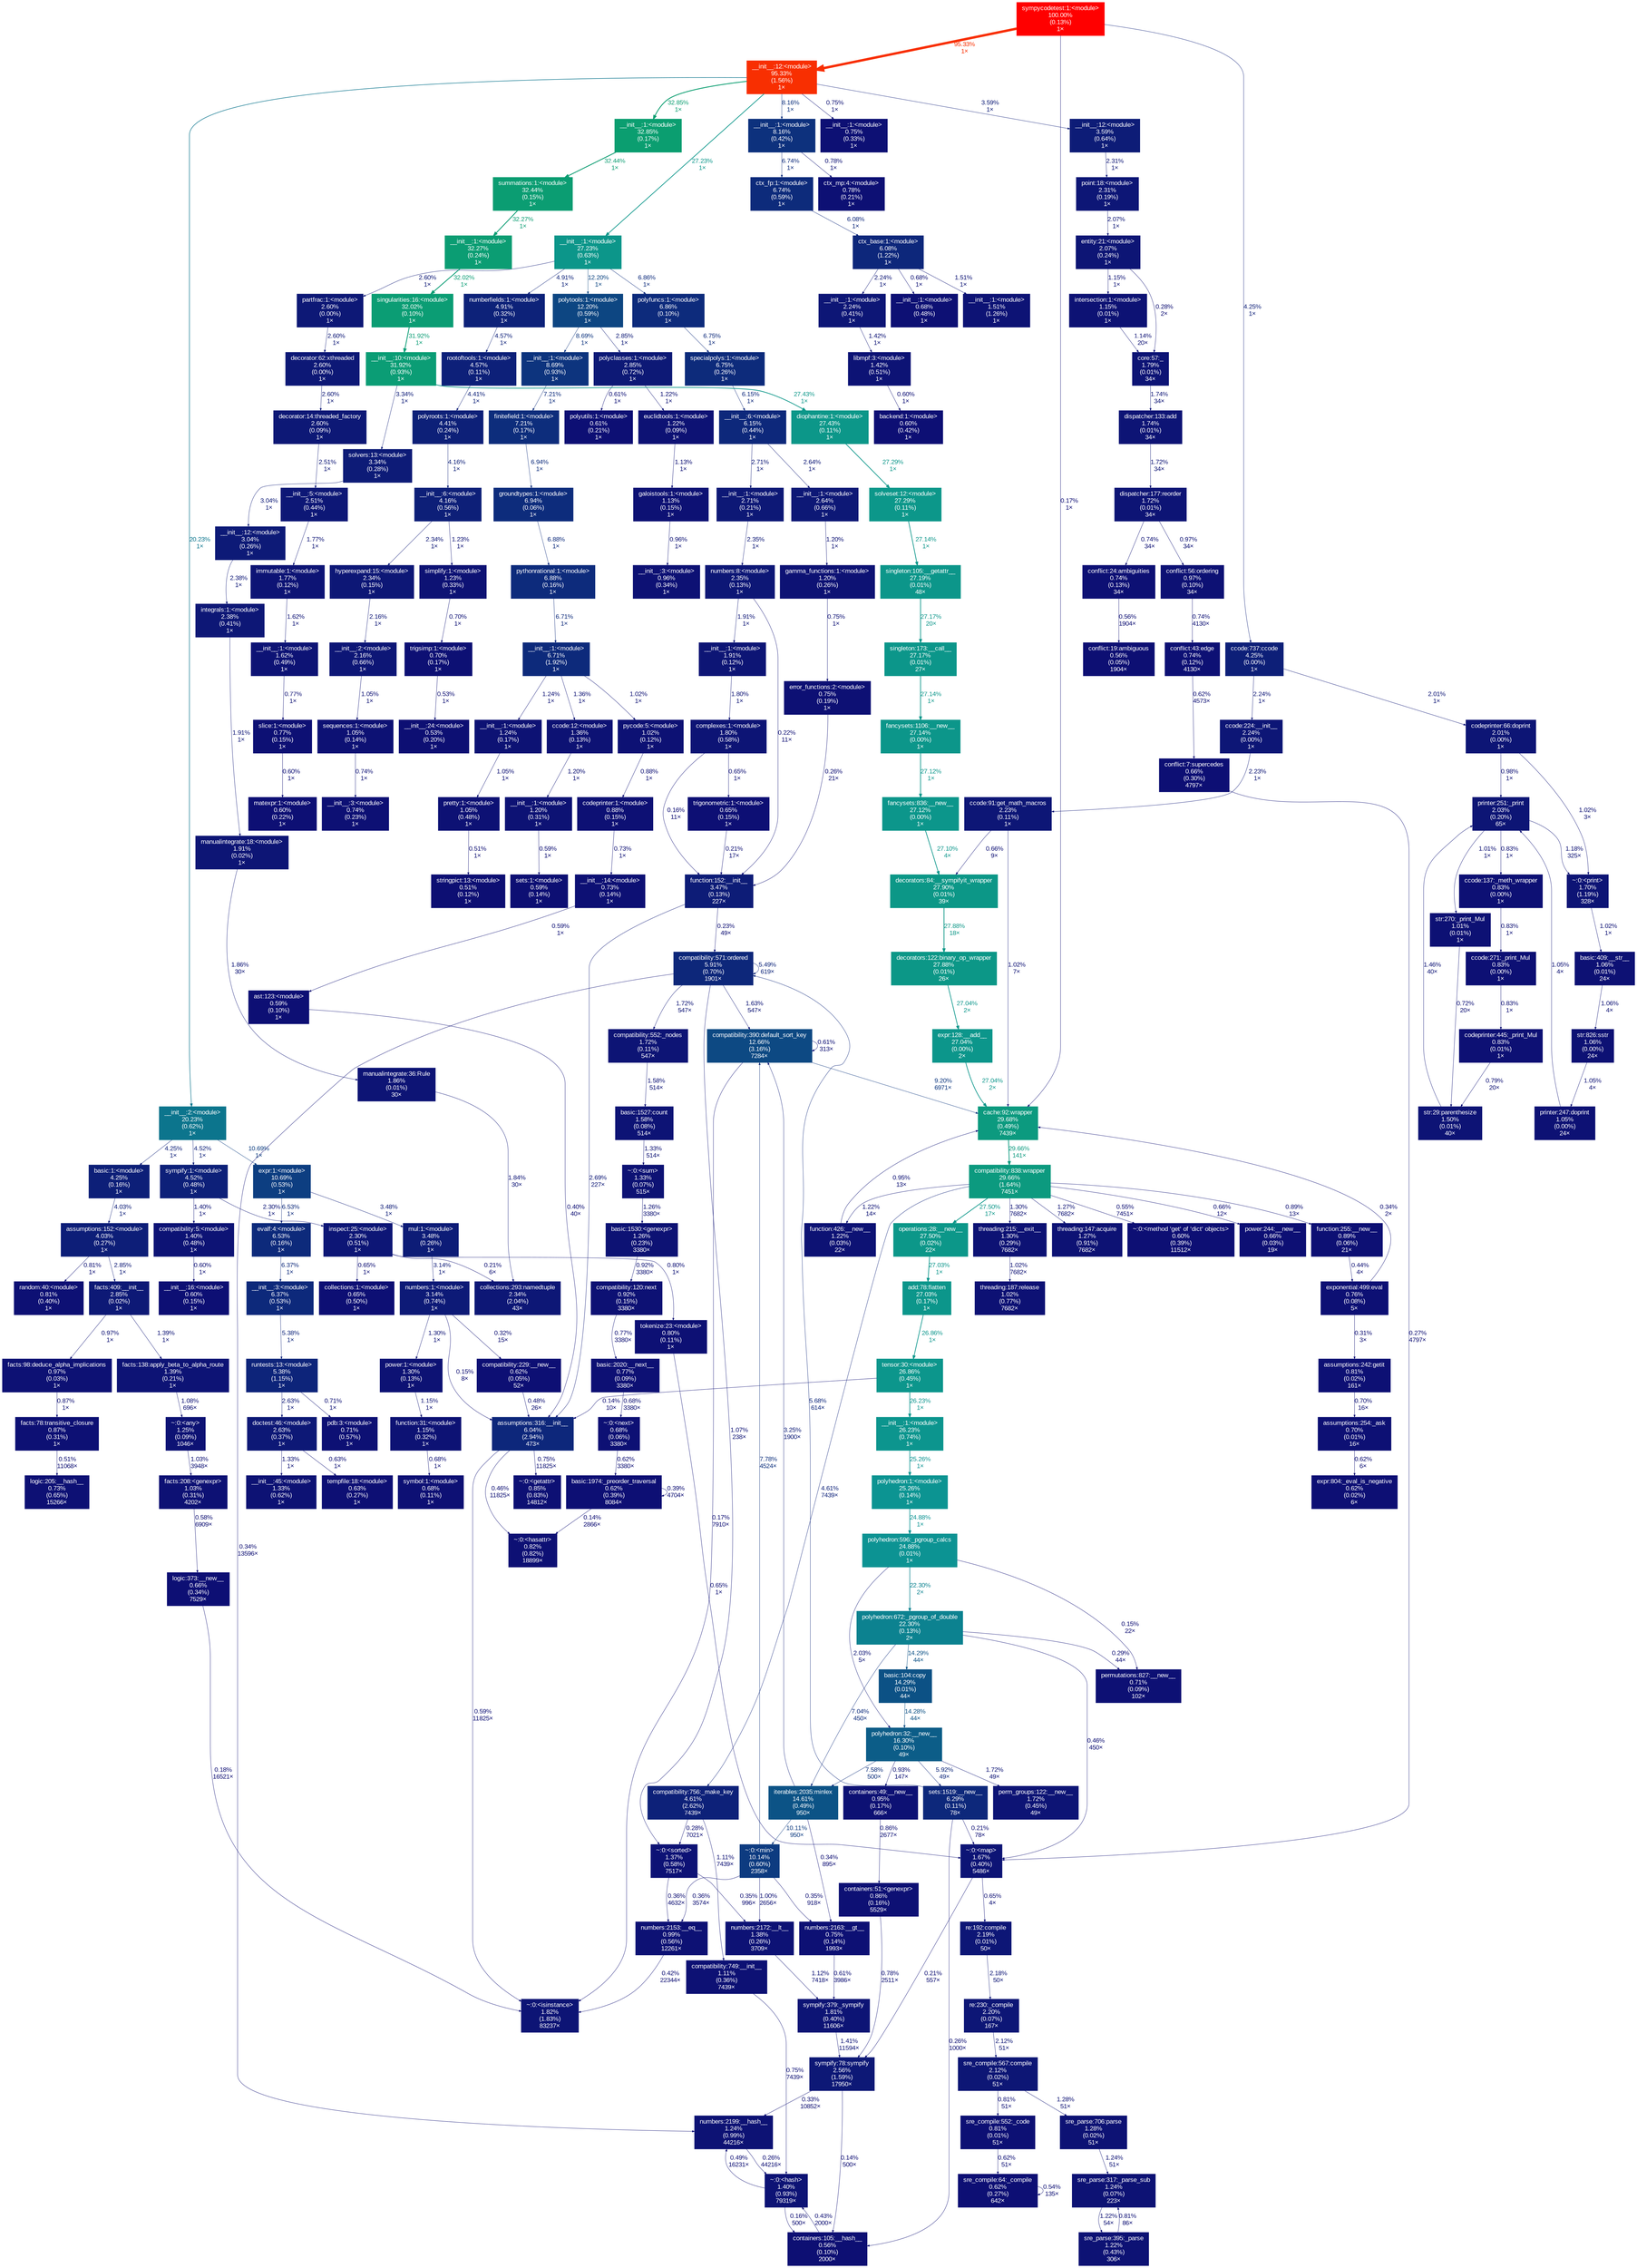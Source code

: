 digraph {
	graph [fontname=Arial, nodesep=0.125, ranksep=0.25];
	node [fontcolor=white, fontname=Arial, height=0, shape=box, style=filled, width=0];
	edge [fontname=Arial];
	3 [color="#0d1475", fontcolor="#ffffff", fontsize="10.00", label="complexes:1:<module>\n1.80%\n(0.58%)\n1×", tooltip="/Users/Mjhon/Desktop/Github/sympy/sympy/functions/elementary/complexes.py"];
	3 -> 396 [arrowsize="0.35", color="#0d0f74", fontcolor="#0d0f74", fontsize="10.00", label="0.65%\n1×", labeldistance="0.50", penwidth="0.50"];
	3 -> 776 [arrowsize="0.35", color="#0d0d73", fontcolor="#0d0d73", fontsize="10.00", label="0.16%\n11×", labeldistance="0.50", penwidth="0.50"];
	5 [color="#0c968b", fontcolor="#ffffff", fontsize="10.00", label="fancysets:836:__new__\n27.12%\n(0.00%)\n1×", tooltip="/Users/Mjhon/Desktop/Github/sympy/sympy/sets/fancysets.py"];
	5 -> 1148 [arrowsize="0.52", color="#0c968b", fontcolor="#0c968b", fontsize="10.00", label="27.10%\n4×", labeldistance="1.08", penwidth="1.08"];
	6 [color="#0d2b7c", fontcolor="#ffffff", fontsize="10.00", label="polyfuncs:1:<module>\n6.86%\n(0.10%)\n1×", tooltip="/Users/Mjhon/Desktop/Github/sympy/sympy/polys/polyfuncs.py"];
	6 -> 116 [arrowsize="0.35", color="#0d2b7b", fontcolor="#0d2b7b", fontsize="10.00", label="6.75%\n1×", labeldistance="0.50", penwidth="0.50"];
	7 [color="#ff0000", fontcolor="#ffffff", fontsize="10.00", label="sympycodetest:1:<module>\n100.00%\n(0.13%)\n1×", tooltip="sympycodetest.py"];
	7 -> 150 [arrowsize="0.98", color="#f82f01", fontcolor="#f82f01", fontsize="10.00", label="95.33%\n1×", labeldistance="3.81", penwidth="3.81"];
	7 -> 709 [arrowsize="0.35", color="#0d1f78", fontcolor="#0d1f78", fontsize="10.00", label="4.25%\n1×", labeldistance="0.50", penwidth="0.50"];
	7 -> 1067 [arrowsize="0.35", color="#0d0d73", fontcolor="#0d0d73", fontsize="10.00", label="0.17%\n1×", labeldistance="0.50", penwidth="0.50"];
	8 [color="#0c9789", fontcolor="#ffffff", fontsize="10.00", label="diophantine:1:<module>\n27.43%\n(0.11%)\n1×", tooltip="/Users/Mjhon/Desktop/Github/sympy/sympy/solvers/diophantine.py"];
	8 -> 1783 [arrowsize="0.52", color="#0c978a", fontcolor="#0c978a", fontsize="10.00", label="27.29%\n1×", labeldistance="1.09", penwidth="1.09"];
	12 [color="#0c9789", fontcolor="#ffffff", fontsize="10.00", label="operations:28:__new__\n27.50%\n(0.02%)\n22×", tooltip="/Users/Mjhon/Desktop/Github/sympy/sympy/core/operations.py"];
	12 -> 440 [arrowsize="0.52", color="#0c968b", fontcolor="#0c968b", fontsize="10.00", label="27.03%\n1×", labeldistance="1.08", penwidth="1.08"];
	13 [color="#0d0f74", fontcolor="#ffffff", fontsize="10.00", label="power:244:__new__\n0.66%\n(0.03%)\n19×", tooltip="/Users/Mjhon/Desktop/Github/sympy/sympy/core/power.py"];
	15 [color="#0d1274", fontcolor="#ffffff", fontsize="10.00", label="ccode:12:<module>\n1.36%\n(0.13%)\n1×", tooltip="/Users/Mjhon/Desktop/Github/sympy/sympy/printing/ccode.py"];
	15 -> 771 [arrowsize="0.35", color="#0d1274", fontcolor="#0d1274", fontsize="10.00", label="1.20%\n1×", labeldistance="0.50", penwidth="0.50"];
	22 [color="#0c968c", fontcolor="#ffffff", fontsize="10.00", label="tensor:30:<module>\n26.86%\n(0.45%)\n1×", tooltip="/Users/Mjhon/Desktop/Github/sympy/sympy/tensor/tensor.py"];
	22 -> 194 [arrowsize="0.35", color="#0d0d73", fontcolor="#0d0d73", fontsize="10.00", label="0.14%\n10×", labeldistance="0.50", penwidth="0.50"];
	22 -> 1034 [arrowsize="0.51", color="#0c958e", fontcolor="#0c958e", fontsize="10.00", label="26.23%\n1×", labeldistance="1.05", penwidth="1.05"];
	32 [color="#0d1976", fontcolor="#ffffff", fontsize="10.00", label="polyclasses:1:<module>\n2.85%\n(0.72%)\n1×", tooltip="/Users/Mjhon/Desktop/Github/sympy/sympy/polys/polyclasses.py"];
	32 -> 923 [arrowsize="0.35", color="#0d0f74", fontcolor="#0d0f74", fontsize="10.00", label="0.61%\n1×", labeldistance="0.50", penwidth="0.50"];
	32 -> 2097 [arrowsize="0.35", color="#0d1274", fontcolor="#0d1274", fontsize="10.00", label="1.22%\n1×", labeldistance="0.50", penwidth="0.50"];
	38 [color="#0d1274", fontcolor="#ffffff", fontsize="10.00", label="__init__:45:<module>\n1.33%\n(0.62%)\n1×", tooltip="/System/Library/Frameworks/Python.framework/Versions/2.7/lib/python2.7/unittest/__init__.py"];
	46 [color="#0d1274", fontcolor="#ffffff", fontsize="10.00", label="~:0:<any>\n1.25%\n(0.09%)\n1046×", tooltip="~"];
	46 -> 937 [arrowsize="0.35", color="#0d1174", fontcolor="#0d1174", fontsize="10.00", label="1.03%\n3948×", labeldistance="0.50", penwidth="0.50"];
	56 [color="#0c9a7f", fontcolor="#ffffff", fontsize="10.00", label="compatibility:838:wrapper\n29.66%\n(1.64%)\n7451×", tooltip="/Users/Mjhon/Desktop/Github/sympy/sympy/core/compatibility.py"];
	56 -> 12 [arrowsize="0.52", color="#0c9789", fontcolor="#0c9789", fontsize="10.00", label="27.50%\n17×", labeldistance="1.10", penwidth="1.10"];
	56 -> 13 [arrowsize="0.35", color="#0d0f74", fontcolor="#0d0f74", fontsize="10.00", label="0.66%\n12×", labeldistance="0.50", penwidth="0.50"];
	56 -> 146 [arrowsize="0.35", color="#0d2179", fontcolor="#0d2179", fontsize="10.00", label="4.61%\n7439×", labeldistance="0.50", penwidth="0.50"];
	56 -> 357 [arrowsize="0.35", color="#0d1274", fontcolor="#0d1274", fontsize="10.00", label="1.30%\n7682×", labeldistance="0.50", penwidth="0.50"];
	56 -> 547 [arrowsize="0.35", color="#0d1274", fontcolor="#0d1274", fontsize="10.00", label="1.27%\n7682×", labeldistance="0.50", penwidth="0.50"];
	56 -> 640 [arrowsize="0.35", color="#0d1274", fontcolor="#0d1274", fontsize="10.00", label="1.22%\n14×", labeldistance="0.50", penwidth="0.50"];
	56 -> 790 [arrowsize="0.35", color="#0d1074", fontcolor="#0d1074", fontsize="10.00", label="0.89%\n13×", labeldistance="0.50", penwidth="0.50"];
	56 -> 1732 [arrowsize="0.35", color="#0d0f73", fontcolor="#0d0f73", fontsize="10.00", label="0.55%\n7451×", labeldistance="0.50", penwidth="0.50"];
	59 [color="#0d1074", fontcolor="#ffffff", fontsize="10.00", label="ctx_mp:4:<module>\n0.78%\n(0.21%)\n1×", tooltip="/Library/Python/2.7/site-packages/mpmath-1.0.0-py2.7.egg/mpmath/ctx_mp.py"];
	60 [color="#0d1876", fontcolor="#ffffff", fontsize="10.00", label="decorator:62:xthreaded\n2.60%\n(0.00%)\n1×", tooltip="/Users/Mjhon/Desktop/Github/sympy/sympy/utilities/decorator.py"];
	60 -> 98 [arrowsize="0.35", color="#0d1876", fontcolor="#0d1876", fontsize="10.00", label="2.60%\n1×", labeldistance="0.50", penwidth="0.50"];
	61 [color="#0d1876", fontcolor="#ffffff", fontsize="10.00", label="partfrac:1:<module>\n2.60%\n(0.00%)\n1×", tooltip="/Users/Mjhon/Desktop/Github/sympy/sympy/polys/partfrac.py"];
	61 -> 60 [arrowsize="0.35", color="#0d1876", fontcolor="#0d1876", fontsize="10.00", label="2.60%\n1×", labeldistance="0.50", penwidth="0.50"];
	67 [color="#0d1375", fontcolor="#ffffff", fontsize="10.00", label="__init__:1:<module>\n1.62%\n(0.49%)\n1×", tooltip="/Users/Mjhon/Desktop/Github/sympy/sympy/matrices/expressions/__init__.py"];
	67 -> 804 [arrowsize="0.35", color="#0d1074", fontcolor="#0d1074", fontsize="10.00", label="0.77%\n1×", labeldistance="0.50", penwidth="0.50"];
	71 [color="#0d1876", fontcolor="#ffffff", fontsize="10.00", label="sympify:78:sympify\n2.56%\n(1.59%)\n17950×", tooltip="/Users/Mjhon/Desktop/Github/sympy/sympy/core/sympify.py"];
	71 -> 242 [arrowsize="0.35", color="#0d0e73", fontcolor="#0d0e73", fontsize="10.00", label="0.33%\n10852×", labeldistance="0.50", penwidth="0.50"];
	71 -> 1559 [arrowsize="0.35", color="#0d0d73", fontcolor="#0d0d73", fontsize="10.00", label="0.14%\n500×", labeldistance="0.50", penwidth="0.50"];
	73 [color="#0d1776", fontcolor="#ffffff", fontsize="10.00", label="hyperexpand:15:<module>\n2.34%\n(0.15%)\n1×", tooltip="/Users/Mjhon/Desktop/Github/sympy/sympy/simplify/hyperexpand.py"];
	73 -> 451 [arrowsize="0.35", color="#0d1676", fontcolor="#0d1676", fontsize="10.00", label="2.16%\n1×", labeldistance="0.50", penwidth="0.50"];
	86 [color="#0d1876", fontcolor="#ffffff", fontsize="10.00", label="doctest:46:<module>\n2.63%\n(0.37%)\n1×", tooltip="/System/Library/Frameworks/Python.framework/Versions/2.7/lib/python2.7/doctest.py"];
	86 -> 38 [arrowsize="0.35", color="#0d1274", fontcolor="#0d1274", fontsize="10.00", label="1.33%\n1×", labeldistance="0.50", penwidth="0.50"];
	86 -> 147 [arrowsize="0.35", color="#0d0f74", fontcolor="#0d0f74", fontsize="10.00", label="0.63%\n1×", labeldistance="0.50", penwidth="0.50"];
	88 [color="#0d1776", fontcolor="#ffffff", fontsize="10.00", label="numbers:8:<module>\n2.35%\n(0.13%)\n1×", tooltip="/Users/Mjhon/Desktop/Github/sympy/sympy/functions/combinatorial/numbers.py"];
	88 -> 776 [arrowsize="0.35", color="#0d0e73", fontcolor="#0d0e73", fontsize="10.00", label="0.22%\n11×", labeldistance="0.50", penwidth="0.50"];
	88 -> 1426 [arrowsize="0.35", color="#0d1575", fontcolor="#0d1575", fontsize="10.00", label="1.91%\n1×", labeldistance="0.50", penwidth="0.50"];
	91 [color="#0d4682", fontcolor="#ffffff", fontsize="10.00", label="polytools:1:<module>\n12.20%\n(0.59%)\n1×", tooltip="/Users/Mjhon/Desktop/Github/sympy/sympy/polys/polytools.py"];
	91 -> 32 [arrowsize="0.35", color="#0d1976", fontcolor="#0d1976", fontsize="10.00", label="2.85%\n1×", labeldistance="0.50", penwidth="0.50"];
	91 -> 468 [arrowsize="0.35", color="#0d347e", fontcolor="#0d347e", fontsize="10.00", label="8.69%\n1×", labeldistance="0.50", penwidth="0.50"];
	98 [color="#0d1876", fontcolor="#ffffff", fontsize="10.00", label="decorator:14:threaded_factory\n2.60%\n(0.09%)\n1×", tooltip="/Users/Mjhon/Desktop/Github/sympy/sympy/utilities/decorator.py"];
	98 -> 1208 [arrowsize="0.35", color="#0d1776", fontcolor="#0d1776", fontsize="10.00", label="2.51%\n1×", labeldistance="0.50", penwidth="0.50"];
	115 [color="#0d287b", fontcolor="#ffffff", fontsize="10.00", label="__init__:6:<module>\n6.15%\n(0.44%)\n1×", tooltip="/Users/Mjhon/Desktop/Github/sympy/sympy/functions/__init__.py"];
	115 -> 345 [arrowsize="0.35", color="#0d1876", fontcolor="#0d1876", fontsize="10.00", label="2.64%\n1×", labeldistance="0.50", penwidth="0.50"];
	115 -> 930 [arrowsize="0.35", color="#0d1876", fontcolor="#0d1876", fontsize="10.00", label="2.71%\n1×", labeldistance="0.50", penwidth="0.50"];
	116 [color="#0d2b7b", fontcolor="#ffffff", fontsize="10.00", label="specialpolys:1:<module>\n6.75%\n(0.26%)\n1×", tooltip="/Users/Mjhon/Desktop/Github/sympy/sympy/polys/specialpolys.py"];
	116 -> 115 [arrowsize="0.35", color="#0d287b", fontcolor="#0d287b", fontsize="10.00", label="6.15%\n1×", labeldistance="0.50", penwidth="0.50"];
	124 [color="#0d1575", fontcolor="#ffffff", fontsize="10.00", label="codeprinter:66:doprint\n2.01%\n(0.00%)\n1×", tooltip="/Users/Mjhon/Desktop/Github/sympy/sympy/printing/codeprinter.py"];
	124 -> 186 [arrowsize="0.35", color="#0d1174", fontcolor="#0d1174", fontsize="10.00", label="0.98%\n1×", labeldistance="0.50", penwidth="0.50"];
	124 -> 1582 [arrowsize="0.35", color="#0d1174", fontcolor="#0d1174", fontsize="10.00", label="1.02%\n3×", labeldistance="0.50", penwidth="0.50"];
	126 [color="#0b9d75", fontcolor="#ffffff", fontsize="10.00", label="__init__:10:<module>\n31.92%\n(0.93%)\n1×", tooltip="/Users/Mjhon/Desktop/Github/sympy/sympy/solvers/__init__.py"];
	126 -> 8 [arrowsize="0.52", color="#0c9789", fontcolor="#0c9789", fontsize="10.00", label="27.43%\n1×", labeldistance="1.10", penwidth="1.10"];
	126 -> 1089 [arrowsize="0.35", color="#0d1b77", fontcolor="#0d1b77", fontsize="10.00", label="3.34%\n1×", labeldistance="0.50", penwidth="0.50"];
	131 [color="#0d1174", fontcolor="#ffffff", fontsize="10.00", label="pycode:5:<module>\n1.02%\n(0.12%)\n1×", tooltip="/Users/Mjhon/Desktop/Github/sympy/sympy/printing/pycode.py"];
	131 -> 481 [arrowsize="0.35", color="#0d1074", fontcolor="#0d1074", fontsize="10.00", label="0.88%\n1×", labeldistance="0.50", penwidth="0.50"];
	137 [color="#0d1174", fontcolor="#ffffff", fontsize="10.00", label="sequences:1:<module>\n1.05%\n(0.14%)\n1×", tooltip="/Users/Mjhon/Desktop/Github/sympy/sympy/series/sequences.py"];
	137 -> 1354 [arrowsize="0.35", color="#0d1074", fontcolor="#0d1074", fontsize="10.00", label="0.74%\n1×", labeldistance="0.50", penwidth="0.50"];
	146 [color="#0d2179", fontcolor="#ffffff", fontsize="10.00", label="compatibility:756:_make_key\n4.61%\n(2.62%)\n7439×", tooltip="/Users/Mjhon/Desktop/Github/sympy/sympy/core/compatibility.py"];
	146 -> 679 [arrowsize="0.35", color="#0d0e73", fontcolor="#0d0e73", fontsize="10.00", label="0.28%\n7021×", labeldistance="0.50", penwidth="0.50"];
	146 -> 1557 [arrowsize="0.35", color="#0d1174", fontcolor="#0d1174", fontsize="10.00", label="1.11%\n7439×", labeldistance="0.50", penwidth="0.50"];
	147 [color="#0d0f74", fontcolor="#ffffff", fontsize="10.00", label="tempfile:18:<module>\n0.63%\n(0.27%)\n1×", tooltip="/System/Library/Frameworks/Python.framework/Versions/2.7/lib/python2.7/tempfile.py"];
	149 [color="#0d317d", fontcolor="#ffffff", fontsize="10.00", label="__init__:1:<module>\n8.16%\n(0.42%)\n1×", tooltip="/Library/Python/2.7/site-packages/mpmath-1.0.0-py2.7.egg/mpmath/__init__.py"];
	149 -> 59 [arrowsize="0.35", color="#0d1074", fontcolor="#0d1074", fontsize="10.00", label="0.78%\n1×", labeldistance="0.50", penwidth="0.50"];
	149 -> 799 [arrowsize="0.35", color="#0d2b7b", fontcolor="#0d2b7b", fontsize="10.00", label="6.74%\n1×", labeldistance="0.50", penwidth="0.50"];
	150 [color="#f82f01", fontcolor="#ffffff", fontsize="10.00", label="__init__:12:<module>\n95.33%\n(1.56%)\n1×", tooltip="/Users/Mjhon/Desktop/Github/sympy/sympy/__init__.py"];
	150 -> 149 [arrowsize="0.35", color="#0d317d", fontcolor="#0d317d", fontsize="10.00", label="8.16%\n1×", labeldistance="0.50", penwidth="0.50"];
	150 -> 671 [arrowsize="0.45", color="#0c758d", fontcolor="#0c758d", fontsize="10.00", label="20.23%\n1×", labeldistance="0.81", penwidth="0.81"];
	150 -> 851 [arrowsize="0.52", color="#0c968a", fontcolor="#0c968a", fontsize="10.00", label="27.23%\n1×", labeldistance="1.09", penwidth="1.09"];
	150 -> 972 [arrowsize="0.57", color="#0b9e70", fontcolor="#0b9e70", fontsize="10.00", label="32.85%\n1×", labeldistance="1.31", penwidth="1.31"];
	150 -> 1346 [arrowsize="0.35", color="#0d1c77", fontcolor="#0d1c77", fontsize="10.00", label="3.59%\n1×", labeldistance="0.50", penwidth="0.50"];
	150 -> 2114 [arrowsize="0.35", color="#0d1074", fontcolor="#0d1074", fontsize="10.00", label="0.75%\n1×", labeldistance="0.50", penwidth="0.50"];
	157 [color="#0d1074", fontcolor="#ffffff", fontsize="10.00", label="permutations:827:__new__\n0.71%\n(0.09%)\n102×", tooltip="/Users/Mjhon/Desktop/Github/sympy/sympy/combinatorics/permutations.py"];
	161 [color="#0d3e81", fontcolor="#ffffff", fontsize="10.00", label="expr:1:<module>\n10.69%\n(0.53%)\n1×", tooltip="/Users/Mjhon/Desktop/Github/sympy/sympy/core/expr.py"];
	161 -> 200 [arrowsize="0.35", color="#0d1c77", fontcolor="#0d1c77", fontsize="10.00", label="3.48%\n1×", labeldistance="0.50", penwidth="0.50"];
	161 -> 341 [arrowsize="0.35", color="#0d2a7b", fontcolor="#0d2a7b", fontsize="10.00", label="6.53%\n1×", labeldistance="0.50", penwidth="0.50"];
	173 [color="#0d1675", fontcolor="#ffffff", fontsize="10.00", label="sre_compile:567:compile\n2.12%\n(0.02%)\n51×", tooltip="/System/Library/Frameworks/Python.framework/Versions/2.7/lib/python2.7/sre_compile.py"];
	173 -> 489 [arrowsize="0.35", color="#0d1074", fontcolor="#0d1074", fontsize="10.00", label="0.81%\n51×", labeldistance="0.50", penwidth="0.50"];
	173 -> 1197 [arrowsize="0.35", color="#0d1274", fontcolor="#0d1274", fontsize="10.00", label="1.28%\n51×", labeldistance="0.50", penwidth="0.50"];
	178 [color="#0d0f73", fontcolor="#ffffff", fontsize="10.00", label="conflict:19:ambiguous\n0.56%\n(0.05%)\n1904×", tooltip="/Users/Mjhon/Desktop/Github/sympy/sympy/multipledispatch/conflict.py"];
	179 [color="#0d1074", fontcolor="#ffffff", fontsize="10.00", label="~:0:<getattr>\n0.85%\n(0.83%)\n14812×", tooltip="~"];
	186 [color="#0d1575", fontcolor="#ffffff", fontsize="10.00", label="printer:251:_print\n2.03%\n(0.20%)\n65×", tooltip="/Users/Mjhon/Desktop/Github/sympy/sympy/printing/printer.py"];
	186 -> 439 [arrowsize="0.35", color="#0d1174", fontcolor="#0d1174", fontsize="10.00", label="1.01%\n1×", labeldistance="0.50", penwidth="0.50"];
	186 -> 691 [arrowsize="0.35", color="#0d1074", fontcolor="#0d1074", fontsize="10.00", label="0.83%\n1×", labeldistance="0.50", penwidth="0.50"];
	186 -> 1582 [arrowsize="0.35", color="#0d1274", fontcolor="#0d1274", fontsize="10.00", label="1.18%\n325×", labeldistance="0.50", penwidth="0.50"];
	194 [color="#0d277b", fontcolor="#ffffff", fontsize="10.00", label="assumptions:316:__init__\n6.04%\n(2.94%)\n473×", tooltip="/Users/Mjhon/Desktop/Github/sympy/sympy/core/assumptions.py"];
	194 -> 179 [arrowsize="0.35", color="#0d1074", fontcolor="#0d1074", fontsize="10.00", label="0.75%\n11825×", labeldistance="0.50", penwidth="0.50"];
	194 -> 592 [arrowsize="0.35", color="#0d0f74", fontcolor="#0d0f74", fontsize="10.00", label="0.59%\n11825×", labeldistance="0.50", penwidth="0.50"];
	194 -> 1748 [arrowsize="0.35", color="#0d0f73", fontcolor="#0d0f73", fontsize="10.00", label="0.46%\n11825×", labeldistance="0.50", penwidth="0.50"];
	199 [color="#0d1a77", fontcolor="#ffffff", fontsize="10.00", label="numbers:1:<module>\n3.14%\n(0.74%)\n1×", tooltip="/Users/Mjhon/Desktop/Github/sympy/sympy/core/numbers.py"];
	199 -> 194 [arrowsize="0.35", color="#0d0d73", fontcolor="#0d0d73", fontsize="10.00", label="0.15%\n8×", labeldistance="0.50", penwidth="0.50"];
	199 -> 355 [arrowsize="0.35", color="#0d1274", fontcolor="#0d1274", fontsize="10.00", label="1.30%\n1×", labeldistance="0.50", penwidth="0.50"];
	199 -> 897 [arrowsize="0.35", color="#0d0e73", fontcolor="#0d0e73", fontsize="10.00", label="0.32%\n15×", labeldistance="0.50", penwidth="0.50"];
	200 [color="#0d1c77", fontcolor="#ffffff", fontsize="10.00", label="mul:1:<module>\n3.48%\n(0.26%)\n1×", tooltip="/Users/Mjhon/Desktop/Github/sympy/sympy/core/mul.py"];
	200 -> 199 [arrowsize="0.35", color="#0d1a77", fontcolor="#0d1a77", fontsize="10.00", label="3.14%\n1×", labeldistance="0.50", penwidth="0.50"];
	215 [color="#0d1375", fontcolor="#ffffff", fontsize="10.00", label="__init__:1:<module>\n1.51%\n(1.26%)\n1×", tooltip="/Library/Python/2.7/site-packages/mpmath-1.0.0-py2.7.egg/mpmath/functions/__init__.py"];
	218 [color="#0d1074", fontcolor="#ffffff", fontsize="10.00", label="error_functions:2:<module>\n0.75%\n(0.19%)\n1×", tooltip="/Users/Mjhon/Desktop/Github/sympy/sympy/functions/special/error_functions.py"];
	218 -> 776 [arrowsize="0.35", color="#0d0e73", fontcolor="#0d0e73", fontsize="10.00", label="0.26%\n21×", labeldistance="0.50", penwidth="0.50"];
	220 [color="#0d0f74", fontcolor="#ffffff", fontsize="10.00", label="ast:123:<module>\n0.59%\n(0.10%)\n1×", tooltip="/Users/Mjhon/Desktop/Github/sympy/sympy/codegen/ast.py"];
	220 -> 194 [arrowsize="0.35", color="#0d0e73", fontcolor="#0d0e73", fontsize="10.00", label="0.40%\n40×", labeldistance="0.50", penwidth="0.50"];
	225 [color="#0d1f78", fontcolor="#ffffff", fontsize="10.00", label="basic:1:<module>\n4.25%\n(0.16%)\n1×", tooltip="/Users/Mjhon/Desktop/Github/sympy/sympy/core/basic.py"];
	225 -> 1094 [arrowsize="0.35", color="#0d1e78", fontcolor="#0d1e78", fontsize="10.00", label="4.03%\n1×", labeldistance="0.50", penwidth="0.50"];
	230 [color="#0c968b", fontcolor="#ffffff", fontsize="10.00", label="expr:128:__add__\n27.04%\n(0.00%)\n2×", tooltip="/Users/Mjhon/Desktop/Github/sympy/sympy/core/expr.py"];
	230 -> 1067 [arrowsize="0.52", color="#0c968b", fontcolor="#0c968b", fontsize="10.00", label="27.04%\n2×", labeldistance="1.08", penwidth="1.08"];
	231 [color="#0c9787", fontcolor="#ffffff", fontsize="10.00", label="decorators:122:binary_op_wrapper\n27.88%\n(0.01%)\n26×", tooltip="/Users/Mjhon/Desktop/Github/sympy/sympy/core/decorators.py"];
	231 -> 230 [arrowsize="0.52", color="#0c968b", fontcolor="#0c968b", fontsize="10.00", label="27.04%\n2×", labeldistance="1.08", penwidth="1.08"];
	237 [color="#0d1676", fontcolor="#ffffff", fontsize="10.00", label="__init__:1:<module>\n2.24%\n(0.41%)\n1×", tooltip="/Library/Python/2.7/site-packages/mpmath-1.0.0-py2.7.egg/mpmath/libmp/__init__.py"];
	237 -> 1032 [arrowsize="0.35", color="#0d1375", fontcolor="#0d1375", fontsize="10.00", label="1.42%\n1×", labeldistance="0.50", penwidth="0.50"];
	240 [color="#0d1375", fontcolor="#ffffff", fontsize="10.00", label="compatibility:5:<module>\n1.40%\n(0.48%)\n1×", tooltip="/Users/Mjhon/Desktop/Github/sympy/sympy/core/compatibility.py"];
	240 -> 2148 [arrowsize="0.35", color="#0d0f74", fontcolor="#0d0f74", fontsize="10.00", label="0.60%\n1×", labeldistance="0.50", penwidth="0.50"];
	241 [color="#0d2a7b", fontcolor="#ffffff", fontsize="10.00", label="__init__:1:<module>\n6.71%\n(1.92%)\n1×", tooltip="/Users/Mjhon/Desktop/Github/sympy/sympy/printing/__init__.py"];
	241 -> 15 [arrowsize="0.35", color="#0d1274", fontcolor="#0d1274", fontsize="10.00", label="1.36%\n1×", labeldistance="0.50", penwidth="0.50"];
	241 -> 131 [arrowsize="0.35", color="#0d1174", fontcolor="#0d1174", fontsize="10.00", label="1.02%\n1×", labeldistance="0.50", penwidth="0.50"];
	241 -> 1948 [arrowsize="0.35", color="#0d1274", fontcolor="#0d1274", fontsize="10.00", label="1.24%\n1×", labeldistance="0.50", penwidth="0.50"];
	242 [color="#0d1274", fontcolor="#ffffff", fontsize="10.00", label="numbers:2199:__hash__\n1.24%\n(0.99%)\n44216×", tooltip="/Users/Mjhon/Desktop/Github/sympy/sympy/core/numbers.py"];
	242 -> 247 [arrowsize="0.35", color="#0d0e73", fontcolor="#0d0e73", fontsize="10.00", label="0.26%\n44216×", labeldistance="0.50", penwidth="0.50"];
	245 [color="#0d277a", fontcolor="#ffffff", fontsize="10.00", label="compatibility:571:ordered\n5.91%\n(0.70%)\n1901×", tooltip="/Users/Mjhon/Desktop/Github/sympy/sympy/core/compatibility.py"];
	245 -> 242 [arrowsize="0.35", color="#0d0e73", fontcolor="#0d0e73", fontsize="10.00", label="0.34%\n13596×", labeldistance="0.50", penwidth="0.50"];
	245 -> 245 [arrowsize="0.35", color="#0d257a", fontcolor="#0d257a", fontsize="10.00", label="5.49%\n619×", labeldistance="0.50", penwidth="0.50"];
	245 -> 601 [arrowsize="0.35", color="#0d1475", fontcolor="#0d1475", fontsize="10.00", label="1.63%\n547×", labeldistance="0.50", penwidth="0.50"];
	245 -> 639 [arrowsize="0.35", color="#0d1475", fontcolor="#0d1475", fontsize="10.00", label="1.72%\n547×", labeldistance="0.50", penwidth="0.50"];
	245 -> 679 [arrowsize="0.35", color="#0d1174", fontcolor="#0d1174", fontsize="10.00", label="1.07%\n238×", labeldistance="0.50", penwidth="0.50"];
	246 [color="#0d287b", fontcolor="#ffffff", fontsize="10.00", label="sets:1519:__new__\n6.29%\n(0.11%)\n78×", tooltip="/Users/Mjhon/Desktop/Github/sympy/sympy/sets/sets.py"];
	246 -> 245 [arrowsize="0.35", color="#0d267a", fontcolor="#0d267a", fontsize="10.00", label="5.68%\n614×", labeldistance="0.50", penwidth="0.50"];
	246 -> 786 [arrowsize="0.35", color="#0d0e73", fontcolor="#0d0e73", fontsize="10.00", label="0.21%\n78×", labeldistance="0.50", penwidth="0.50"];
	246 -> 1559 [arrowsize="0.35", color="#0d0e73", fontcolor="#0d0e73", fontsize="10.00", label="0.26%\n1000×", labeldistance="0.50", penwidth="0.50"];
	247 [color="#0d1375", fontcolor="#ffffff", fontsize="10.00", label="~:0:<hash>\n1.40%\n(0.93%)\n79319×", tooltip="~"];
	247 -> 242 [arrowsize="0.35", color="#0d0f73", fontcolor="#0d0f73", fontsize="10.00", label="0.49%\n16231×", labeldistance="0.50", penwidth="0.50"];
	247 -> 1559 [arrowsize="0.35", color="#0d0d73", fontcolor="#0d0d73", fontsize="10.00", label="0.16%\n500×", labeldistance="0.50", penwidth="0.50"];
	261 [color="#0d277b", fontcolor="#ffffff", fontsize="10.00", label="ctx_base:1:<module>\n6.08%\n(1.22%)\n1×", tooltip="/Library/Python/2.7/site-packages/mpmath-1.0.0-py2.7.egg/mpmath/ctx_base.py"];
	261 -> 215 [arrowsize="0.35", color="#0d1375", fontcolor="#0d1375", fontsize="10.00", label="1.51%\n1×", labeldistance="0.50", penwidth="0.50"];
	261 -> 237 [arrowsize="0.35", color="#0d1676", fontcolor="#0d1676", fontsize="10.00", label="2.24%\n1×", labeldistance="0.50", penwidth="0.50"];
	261 -> 1037 [arrowsize="0.35", color="#0d1074", fontcolor="#0d1074", fontsize="10.00", label="0.68%\n1×", labeldistance="0.50", penwidth="0.50"];
	271 [color="#0d1074", fontcolor="#ffffff", fontsize="10.00", label="assumptions:254:_ask\n0.70%\n(0.01%)\n16×", tooltip="/Users/Mjhon/Desktop/Github/sympy/sympy/core/assumptions.py"];
	271 -> 929 [arrowsize="0.35", color="#0d0f74", fontcolor="#0d0f74", fontsize="10.00", label="0.62%\n6×", labeldistance="0.50", penwidth="0.50"];
	272 [color="#0d1074", fontcolor="#ffffff", fontsize="10.00", label="assumptions:242:getit\n0.81%\n(0.02%)\n161×", tooltip="/Users/Mjhon/Desktop/Github/sympy/sympy/core/assumptions.py"];
	272 -> 271 [arrowsize="0.35", color="#0d1074", fontcolor="#0d1074", fontsize="10.00", label="0.70%\n16×", labeldistance="0.50", penwidth="0.50"];
	301 [color="#0d1074", fontcolor="#ffffff", fontsize="10.00", label="trigsimp:1:<module>\n0.70%\n(0.17%)\n1×", tooltip="/Users/Mjhon/Desktop/Github/sympy/sympy/simplify/trigsimp.py"];
	301 -> 1174 [arrowsize="0.35", color="#0d0f73", fontcolor="#0d0f73", fontsize="10.00", label="0.53%\n1×", labeldistance="0.50", penwidth="0.50"];
	324 [color="#0d1575", fontcolor="#ffffff", fontsize="10.00", label="manualintegrate:18:<module>\n1.91%\n(0.02%)\n1×", tooltip="/Users/Mjhon/Desktop/Github/sympy/sympy/integrals/manualintegrate.py"];
	324 -> 1064 [arrowsize="0.35", color="#0d1475", fontcolor="#0d1475", fontsize="10.00", label="1.86%\n30×", labeldistance="0.50", penwidth="0.50"];
	337 [color="#0d1274", fontcolor="#ffffff", fontsize="10.00", label="function:31:<module>\n1.15%\n(0.32%)\n1×", tooltip="/Users/Mjhon/Desktop/Github/sympy/sympy/core/function.py"];
	337 -> 893 [arrowsize="0.35", color="#0d1074", fontcolor="#0d1074", fontsize="10.00", label="0.68%\n1×", labeldistance="0.50", penwidth="0.50"];
	341 [color="#0d2a7b", fontcolor="#ffffff", fontsize="10.00", label="evalf:4:<module>\n6.53%\n(0.16%)\n1×", tooltip="/Users/Mjhon/Desktop/Github/sympy/sympy/core/evalf.py"];
	341 -> 770 [arrowsize="0.35", color="#0d297b", fontcolor="#0d297b", fontsize="10.00", label="6.37%\n1×", labeldistance="0.50", penwidth="0.50"];
	344 [color="#0d1274", fontcolor="#ffffff", fontsize="10.00", label="gamma_functions:1:<module>\n1.20%\n(0.26%)\n1×", tooltip="/Users/Mjhon/Desktop/Github/sympy/sympy/functions/special/gamma_functions.py"];
	344 -> 218 [arrowsize="0.35", color="#0d1074", fontcolor="#0d1074", fontsize="10.00", label="0.75%\n1×", labeldistance="0.50", penwidth="0.50"];
	345 [color="#0d1876", fontcolor="#ffffff", fontsize="10.00", label="__init__:1:<module>\n2.64%\n(0.66%)\n1×", tooltip="/Users/Mjhon/Desktop/Github/sympy/sympy/functions/special/__init__.py"];
	345 -> 344 [arrowsize="0.35", color="#0d1274", fontcolor="#0d1274", fontsize="10.00", label="1.20%\n1×", labeldistance="0.50", penwidth="0.50"];
	347 [color="#0d1074", fontcolor="#ffffff", fontsize="10.00", label="codeprinter:445:_print_Mul\n0.83%\n(0.01%)\n1×", tooltip="/Users/Mjhon/Desktop/Github/sympy/sympy/printing/codeprinter.py"];
	347 -> 841 [arrowsize="0.35", color="#0d1074", fontcolor="#0d1074", fontsize="10.00", label="0.79%\n20×", labeldistance="0.50", penwidth="0.50"];
	348 [color="#0d1074", fontcolor="#ffffff", fontsize="10.00", label="ccode:271:_print_Mul\n0.83%\n(0.00%)\n1×", tooltip="/Users/Mjhon/Desktop/Github/sympy/sympy/printing/ccode.py"];
	348 -> 347 [arrowsize="0.35", color="#0d1074", fontcolor="#0d1074", fontsize="10.00", label="0.83%\n1×", labeldistance="0.50", penwidth="0.50"];
	355 [color="#0d1274", fontcolor="#ffffff", fontsize="10.00", label="power:1:<module>\n1.30%\n(0.13%)\n1×", tooltip="/Users/Mjhon/Desktop/Github/sympy/sympy/core/power.py"];
	355 -> 337 [arrowsize="0.35", color="#0d1274", fontcolor="#0d1274", fontsize="10.00", label="1.15%\n1×", labeldistance="0.50", penwidth="0.50"];
	356 [color="#0d1174", fontcolor="#ffffff", fontsize="10.00", label="threading:187:release\n1.02%\n(0.77%)\n7682×", tooltip="/System/Library/Frameworks/Python.framework/Versions/2.7/lib/python2.7/threading.py"];
	357 [color="#0d1274", fontcolor="#ffffff", fontsize="10.00", label="threading:215:__exit__\n1.30%\n(0.29%)\n7682×", tooltip="/System/Library/Frameworks/Python.framework/Versions/2.7/lib/python2.7/threading.py"];
	357 -> 356 [arrowsize="0.35", color="#0d1174", fontcolor="#0d1174", fontsize="10.00", label="1.02%\n7682×", labeldistance="0.50", penwidth="0.50"];
	365 [color="#0d1174", fontcolor="#ffffff", fontsize="10.00", label="conflict:56:ordering\n0.97%\n(0.10%)\n34×", tooltip="/Users/Mjhon/Desktop/Github/sympy/sympy/multipledispatch/conflict.py"];
	365 -> 1556 [arrowsize="0.35", color="#0d1074", fontcolor="#0d1074", fontsize="10.00", label="0.74%\n4130×", labeldistance="0.50", penwidth="0.50"];
	367 [color="#0d1676", fontcolor="#ffffff", fontsize="10.00", label="ccode:91:get_math_macros\n2.23%\n(0.11%)\n1×", tooltip="/Users/Mjhon/Desktop/Github/sympy/sympy/printing/ccode.py"];
	367 -> 1067 [arrowsize="0.35", color="#0d1174", fontcolor="#0d1174", fontsize="10.00", label="1.02%\n7×", labeldistance="0.50", penwidth="0.50"];
	367 -> 1148 [arrowsize="0.35", color="#0d0f74", fontcolor="#0d0f74", fontsize="10.00", label="0.66%\n9×", labeldistance="0.50", penwidth="0.50"];
	372 [color="#0d2079", fontcolor="#ffffff", fontsize="10.00", label="sympify:1:<module>\n4.52%\n(0.48%)\n1×", tooltip="/Users/Mjhon/Desktop/Github/sympy/sympy/core/sympify.py"];
	372 -> 240 [arrowsize="0.35", color="#0d1375", fontcolor="#0d1375", fontsize="10.00", label="1.40%\n1×", labeldistance="0.50", penwidth="0.50"];
	372 -> 460 [arrowsize="0.35", color="#0d1676", fontcolor="#0d1676", fontsize="10.00", label="2.30%\n1×", labeldistance="0.50", penwidth="0.50"];
	383 [color="#0d1976", fontcolor="#ffffff", fontsize="10.00", label="facts:409:__init__\n2.85%\n(0.02%)\n1×", tooltip="/Users/Mjhon/Desktop/Github/sympy/sympy/core/facts.py"];
	383 -> 655 [arrowsize="0.35", color="#0d1375", fontcolor="#0d1375", fontsize="10.00", label="1.39%\n1×", labeldistance="0.50", penwidth="0.50"];
	383 -> 1192 [arrowsize="0.35", color="#0d1174", fontcolor="#0d1174", fontsize="10.00", label="0.97%\n1×", labeldistance="0.50", penwidth="0.50"];
	386 [color="#0d0f74", fontcolor="#ffffff", fontsize="10.00", label="matexpr:1:<module>\n0.60%\n(0.22%)\n1×", tooltip="/Users/Mjhon/Desktop/Github/sympy/sympy/matrices/expressions/matexpr.py"];
	392 [color="#0d1475", fontcolor="#ffffff", fontsize="10.00", label="immutable:1:<module>\n1.77%\n(0.12%)\n1×", tooltip="/Users/Mjhon/Desktop/Github/sympy/sympy/matrices/immutable.py"];
	392 -> 67 [arrowsize="0.35", color="#0d1375", fontcolor="#0d1375", fontsize="10.00", label="1.62%\n1×", labeldistance="0.50", penwidth="0.50"];
	396 [color="#0d0f74", fontcolor="#ffffff", fontsize="10.00", label="trigonometric:1:<module>\n0.65%\n(0.15%)\n1×", tooltip="/Users/Mjhon/Desktop/Github/sympy/sympy/functions/elementary/trigonometric.py"];
	396 -> 776 [arrowsize="0.35", color="#0d0e73", fontcolor="#0d0e73", fontsize="10.00", label="0.21%\n17×", labeldistance="0.50", penwidth="0.50"];
	424 [color="#0d2079", fontcolor="#ffffff", fontsize="10.00", label="rootoftools:1:<module>\n4.57%\n(0.11%)\n1×", tooltip="/Users/Mjhon/Desktop/Github/sympy/sympy/polys/rootoftools.py"];
	424 -> 1696 [arrowsize="0.35", color="#0d2078", fontcolor="#0d2078", fontsize="10.00", label="4.41%\n1×", labeldistance="0.50", penwidth="0.50"];
	439 [color="#0d1174", fontcolor="#ffffff", fontsize="10.00", label="str:270:_print_Mul\n1.01%\n(0.01%)\n1×", tooltip="/Users/Mjhon/Desktop/Github/sympy/sympy/printing/str.py"];
	439 -> 841 [arrowsize="0.35", color="#0d1074", fontcolor="#0d1074", fontsize="10.00", label="0.72%\n20×", labeldistance="0.50", penwidth="0.50"];
	440 [color="#0c968b", fontcolor="#ffffff", fontsize="10.00", label="add:78:flatten\n27.03%\n(0.17%)\n1×", tooltip="/Users/Mjhon/Desktop/Github/sympy/sympy/core/add.py"];
	440 -> 22 [arrowsize="0.52", color="#0c968c", fontcolor="#0c968c", fontsize="10.00", label="26.86%\n1×", labeldistance="1.07", penwidth="1.07"];
	449 [color="#0c9393", fontcolor="#ffffff", fontsize="10.00", label="polyhedron:596:_pgroup_calcs\n24.88%\n(0.01%)\n1×", tooltip="/Users/Mjhon/Desktop/Github/sympy/sympy/combinatorics/polyhedron.py"];
	449 -> 157 [arrowsize="0.35", color="#0d0d73", fontcolor="#0d0d73", fontsize="10.00", label="0.15%\n22×", labeldistance="0.50", penwidth="0.50"];
	449 -> 470 [arrowsize="0.47", color="#0c8290", fontcolor="#0c8290", fontsize="10.00", label="22.30%\n2×", labeldistance="0.89", penwidth="0.89"];
	449 -> 484 [arrowsize="0.35", color="#0d1575", fontcolor="#0d1575", fontsize="10.00", label="2.03%\n5×", labeldistance="0.50", penwidth="0.50"];
	451 [color="#0d1676", fontcolor="#ffffff", fontsize="10.00", label="__init__:2:<module>\n2.16%\n(0.66%)\n1×", tooltip="/Users/Mjhon/Desktop/Github/sympy/sympy/series/__init__.py"];
	451 -> 137 [arrowsize="0.35", color="#0d1174", fontcolor="#0d1174", fontsize="10.00", label="1.05%\n1×", labeldistance="0.50", penwidth="0.50"];
	460 [color="#0d1676", fontcolor="#ffffff", fontsize="10.00", label="inspect:25:<module>\n2.30%\n(0.51%)\n1×", tooltip="/System/Library/Frameworks/Python.framework/Versions/2.7/lib/python2.7/inspect.py"];
	460 -> 646 [arrowsize="0.35", color="#0d0e73", fontcolor="#0d0e73", fontsize="10.00", label="0.21%\n6×", labeldistance="0.50", penwidth="0.50"];
	460 -> 674 [arrowsize="0.35", color="#0d1074", fontcolor="#0d1074", fontsize="10.00", label="0.80%\n1×", labeldistance="0.50", penwidth="0.50"];
	460 -> 1259 [arrowsize="0.35", color="#0d0f74", fontcolor="#0d0f74", fontsize="10.00", label="0.65%\n1×", labeldistance="0.50", penwidth="0.50"];
	468 [color="#0d347e", fontcolor="#ffffff", fontsize="10.00", label="__init__:1:<module>\n8.69%\n(0.93%)\n1×", tooltip="/Users/Mjhon/Desktop/Github/sympy/sympy/polys/domains/__init__.py"];
	468 -> 555 [arrowsize="0.35", color="#0d2d7c", fontcolor="#0d2d7c", fontsize="10.00", label="7.21%\n1×", labeldistance="0.50", penwidth="0.50"];
	469 [color="#0c5185", fontcolor="#ffffff", fontsize="10.00", label="basic:104:copy\n14.29%\n(0.01%)\n44×", tooltip="/Users/Mjhon/Desktop/Github/sympy/sympy/core/basic.py"];
	469 -> 484 [arrowsize="0.38", color="#0c5185", fontcolor="#0c5185", fontsize="10.00", label="14.28%\n44×", labeldistance="0.57", penwidth="0.57"];
	470 [color="#0c8290", fontcolor="#ffffff", fontsize="10.00", label="polyhedron:672:_pgroup_of_double\n22.30%\n(0.13%)\n2×", tooltip="/Users/Mjhon/Desktop/Github/sympy/sympy/combinatorics/polyhedron.py"];
	470 -> 157 [arrowsize="0.35", color="#0d0e73", fontcolor="#0d0e73", fontsize="10.00", label="0.29%\n44×", labeldistance="0.50", penwidth="0.50"];
	470 -> 469 [arrowsize="0.38", color="#0c5185", fontcolor="#0c5185", fontsize="10.00", label="14.29%\n44×", labeldistance="0.57", penwidth="0.57"];
	470 -> 651 [arrowsize="0.35", color="#0d2c7c", fontcolor="#0d2c7c", fontsize="10.00", label="7.04%\n450×", labeldistance="0.50", penwidth="0.50"];
	470 -> 786 [arrowsize="0.35", color="#0d0f73", fontcolor="#0d0f73", fontsize="10.00", label="0.46%\n450×", labeldistance="0.50", penwidth="0.50"];
	481 [color="#0d1074", fontcolor="#ffffff", fontsize="10.00", label="codeprinter:1:<module>\n0.88%\n(0.15%)\n1×", tooltip="/Users/Mjhon/Desktop/Github/sympy/sympy/printing/codeprinter.py"];
	481 -> 1546 [arrowsize="0.35", color="#0d1074", fontcolor="#0d1074", fontsize="10.00", label="0.73%\n1×", labeldistance="0.50", penwidth="0.50"];
	483 [color="#0d1475", fontcolor="#ffffff", fontsize="10.00", label="perm_groups:122:__new__\n1.72%\n(0.45%)\n49×", tooltip="/Users/Mjhon/Desktop/Github/sympy/sympy/combinatorics/perm_groups.py"];
	484 [color="#0c5d88", fontcolor="#ffffff", fontsize="10.00", label="polyhedron:32:__new__\n16.30%\n(0.10%)\n49×", tooltip="/Users/Mjhon/Desktop/Github/sympy/sympy/combinatorics/polyhedron.py"];
	484 -> 246 [arrowsize="0.35", color="#0d277a", fontcolor="#0d277a", fontsize="10.00", label="5.92%\n49×", labeldistance="0.50", penwidth="0.50"];
	484 -> 483 [arrowsize="0.35", color="#0d1475", fontcolor="#0d1475", fontsize="10.00", label="1.72%\n49×", labeldistance="0.50", penwidth="0.50"];
	484 -> 651 [arrowsize="0.35", color="#0d2f7c", fontcolor="#0d2f7c", fontsize="10.00", label="7.58%\n500×", labeldistance="0.50", penwidth="0.50"];
	484 -> 1724 [arrowsize="0.35", color="#0d1174", fontcolor="#0d1174", fontsize="10.00", label="0.93%\n147×", labeldistance="0.50", penwidth="0.50"];
	489 [color="#0d1074", fontcolor="#ffffff", fontsize="10.00", label="sre_compile:552:_code\n0.81%\n(0.01%)\n51×", tooltip="/System/Library/Frameworks/Python.framework/Versions/2.7/lib/python2.7/sre_compile.py"];
	489 -> 835 [arrowsize="0.35", color="#0d0f74", fontcolor="#0d0f74", fontsize="10.00", label="0.62%\n51×", labeldistance="0.50", penwidth="0.50"];
	506 [color="#0d1174", fontcolor="#ffffff", fontsize="10.00", label="compatibility:120:next\n0.92%\n(0.15%)\n3380×", tooltip="/Users/Mjhon/Desktop/Github/sympy/sympy/core/compatibility.py"];
	506 -> 1488 [arrowsize="0.35", color="#0d1074", fontcolor="#0d1074", fontsize="10.00", label="0.77%\n3380×", labeldistance="0.50", penwidth="0.50"];
	507 [color="#0d1274", fontcolor="#ffffff", fontsize="10.00", label="basic:1530:<genexpr>\n1.26%\n(0.23%)\n3380×", tooltip="/Users/Mjhon/Desktop/Github/sympy/sympy/core/basic.py"];
	507 -> 506 [arrowsize="0.35", color="#0d1174", fontcolor="#0d1174", fontsize="10.00", label="0.92%\n3380×", labeldistance="0.50", penwidth="0.50"];
	518 [color="#0d247a", fontcolor="#ffffff", fontsize="10.00", label="runtests:13:<module>\n5.38%\n(1.15%)\n1×", tooltip="/Users/Mjhon/Desktop/Github/sympy/sympy/utilities/runtests.py"];
	518 -> 86 [arrowsize="0.35", color="#0d1876", fontcolor="#0d1876", fontsize="10.00", label="2.63%\n1×", labeldistance="0.50", penwidth="0.50"];
	518 -> 1289 [arrowsize="0.35", color="#0d1074", fontcolor="#0d1074", fontsize="10.00", label="0.71%\n1×", labeldistance="0.50", penwidth="0.50"];
	543 [color="#0d3b80", fontcolor="#ffffff", fontsize="10.00", label="~:0:<min>\n10.14%\n(0.60%)\n2358×", tooltip="~"];
	543 -> 601 [arrowsize="0.35", color="#0d307d", fontcolor="#0d307d", fontsize="10.00", label="7.78%\n4524×", labeldistance="0.50", penwidth="0.50"];
	543 -> 604 [arrowsize="0.35", color="#0d0e73", fontcolor="#0d0e73", fontsize="10.00", label="0.36%\n3574×", labeldistance="0.50", penwidth="0.50"];
	543 -> 678 [arrowsize="0.35", color="#0d1174", fontcolor="#0d1174", fontsize="10.00", label="1.00%\n2656×", labeldistance="0.50", penwidth="0.50"];
	543 -> 1620 [arrowsize="0.35", color="#0d0e73", fontcolor="#0d0e73", fontsize="10.00", label="0.35%\n918×", labeldistance="0.50", penwidth="0.50"];
	546 [color="#0d0f74", fontcolor="#ffffff", fontsize="10.00", label="logic:373:__new__\n0.66%\n(0.34%)\n7529×", tooltip="/Users/Mjhon/Desktop/Github/sympy/sympy/core/logic.py"];
	546 -> 592 [arrowsize="0.35", color="#0d0d73", fontcolor="#0d0d73", fontsize="10.00", label="0.18%\n16521×", labeldistance="0.50", penwidth="0.50"];
	547 [color="#0d1274", fontcolor="#ffffff", fontsize="10.00", label="threading:147:acquire\n1.27%\n(0.91%)\n7682×", tooltip="/System/Library/Frameworks/Python.framework/Versions/2.7/lib/python2.7/threading.py"];
	555 [color="#0d2d7c", fontcolor="#ffffff", fontsize="10.00", label="finitefield:1:<module>\n7.21%\n(0.17%)\n1×", tooltip="/Users/Mjhon/Desktop/Github/sympy/sympy/polys/domains/finitefield.py"];
	555 -> 1229 [arrowsize="0.35", color="#0d2c7c", fontcolor="#0d2c7c", fontsize="10.00", label="6.94%\n1×", labeldistance="0.50", penwidth="0.50"];
	568 [color="#0d0f73", fontcolor="#ffffff", fontsize="10.00", label="sets:1:<module>\n0.59%\n(0.14%)\n1×", tooltip="/Users/Mjhon/Desktop/Github/sympy/sympy/sets/sets.py"];
	578 [color="#0d1174", fontcolor="#ffffff", fontsize="10.00", label="pretty:1:<module>\n1.05%\n(0.48%)\n1×", tooltip="/Users/Mjhon/Desktop/Github/sympy/sympy/printing/pretty/pretty.py"];
	578 -> 1158 [arrowsize="0.35", color="#0d0f73", fontcolor="#0d0f73", fontsize="10.00", label="0.51%\n1×", labeldistance="0.50", penwidth="0.50"];
	580 [color="#0d1274", fontcolor="#ffffff", fontsize="10.00", label="sre_parse:395:_parse\n1.22%\n(0.43%)\n306×", tooltip="/System/Library/Frameworks/Python.framework/Versions/2.7/lib/python2.7/sre_parse.py"];
	580 -> 685 [arrowsize="0.35", color="#0d1074", fontcolor="#0d1074", fontsize="10.00", label="0.81%\n86×", labeldistance="0.50", penwidth="0.50"];
	592 [color="#0d1475", fontcolor="#ffffff", fontsize="10.00", label="~:0:<isinstance>\n1.82%\n(1.83%)\n83237×", tooltip="~"];
	597 [color="#0d0f74", fontcolor="#ffffff", fontsize="10.00", label="basic:1974:_preorder_traversal\n0.62%\n(0.39%)\n8084×", tooltip="/Users/Mjhon/Desktop/Github/sympy/sympy/core/basic.py"];
	597 -> 597 [arrowsize="0.35", color="#0d0e73", fontcolor="#0d0e73", fontsize="10.00", label="0.39%\n4704×", labeldistance="0.50", penwidth="0.50"];
	597 -> 1748 [arrowsize="0.35", color="#0d0d73", fontcolor="#0d0d73", fontsize="10.00", label="0.14%\n2866×", labeldistance="0.50", penwidth="0.50"];
	601 [color="#0d4983", fontcolor="#ffffff", fontsize="10.00", label="compatibility:390:default_sort_key\n12.66%\n(3.16%)\n7284×", tooltip="/Users/Mjhon/Desktop/Github/sympy/sympy/core/compatibility.py"];
	601 -> 592 [arrowsize="0.35", color="#0d0d73", fontcolor="#0d0d73", fontsize="10.00", label="0.17%\n7910×", labeldistance="0.50", penwidth="0.50"];
	601 -> 601 [arrowsize="0.35", color="#0d0f74", fontcolor="#0d0f74", fontsize="10.00", label="0.61%\n313×", labeldistance="0.50", penwidth="0.50"];
	601 -> 1067 [arrowsize="0.35", color="#0d377f", fontcolor="#0d377f", fontsize="10.00", label="9.20%\n6971×", labeldistance="0.50", penwidth="0.50"];
	604 [color="#0d1174", fontcolor="#ffffff", fontsize="10.00", label="numbers:2153:__eq__\n0.99%\n(0.56%)\n12261×", tooltip="/Users/Mjhon/Desktop/Github/sympy/sympy/core/numbers.py"];
	604 -> 592 [arrowsize="0.35", color="#0d0e73", fontcolor="#0d0e73", fontsize="10.00", label="0.42%\n22344×", labeldistance="0.50", penwidth="0.50"];
	619 [color="#0d1676", fontcolor="#ffffff", fontsize="10.00", label="re:230:_compile\n2.20%\n(0.07%)\n167×", tooltip="/System/Library/Frameworks/Python.framework/Versions/2.7/lib/python2.7/re.py"];
	619 -> 173 [arrowsize="0.35", color="#0d1675", fontcolor="#0d1675", fontsize="10.00", label="2.12%\n51×", labeldistance="0.50", penwidth="0.50"];
	628 [color="#0d1475", fontcolor="#ffffff", fontsize="10.00", label="dispatcher:133:add\n1.74%\n(0.01%)\n34×", tooltip="/Users/Mjhon/Desktop/Github/sympy/sympy/multipledispatch/dispatcher.py"];
	628 -> 1753 [arrowsize="0.35", color="#0d1475", fontcolor="#0d1475", fontsize="10.00", label="1.72%\n34×", labeldistance="0.50", penwidth="0.50"];
	634 [color="#0d1074", fontcolor="#ffffff", fontsize="10.00", label="exponential:499:eval\n0.76%\n(0.08%)\n5×", tooltip="/Users/Mjhon/Desktop/Github/sympy/sympy/functions/elementary/exponential.py"];
	634 -> 272 [arrowsize="0.35", color="#0d0e73", fontcolor="#0d0e73", fontsize="10.00", label="0.31%\n3×", labeldistance="0.50", penwidth="0.50"];
	634 -> 1067 [arrowsize="0.35", color="#0d0e73", fontcolor="#0d0e73", fontsize="10.00", label="0.34%\n2×", labeldistance="0.50", penwidth="0.50"];
	639 [color="#0d1475", fontcolor="#ffffff", fontsize="10.00", label="compatibility:552:_nodes\n1.72%\n(0.11%)\n547×", tooltip="/Users/Mjhon/Desktop/Github/sympy/sympy/core/compatibility.py"];
	639 -> 918 [arrowsize="0.35", color="#0d1375", fontcolor="#0d1375", fontsize="10.00", label="1.58%\n514×", labeldistance="0.50", penwidth="0.50"];
	640 [color="#0d1274", fontcolor="#ffffff", fontsize="10.00", label="function:426:__new__\n1.22%\n(0.03%)\n22×", tooltip="/Users/Mjhon/Desktop/Github/sympy/sympy/core/function.py"];
	640 -> 1067 [arrowsize="0.35", color="#0d1174", fontcolor="#0d1174", fontsize="10.00", label="0.95%\n13×", labeldistance="0.50", penwidth="0.50"];
	646 [color="#0d1776", fontcolor="#ffffff", fontsize="10.00", label="collections:293:namedtuple\n2.34%\n(2.04%)\n43×", tooltip="/System/Library/Frameworks/Python.framework/Versions/2.7/lib/python2.7/collections.py"];
	651 [color="#0c5386", fontcolor="#ffffff", fontsize="10.00", label="iterables:2035:minlex\n14.61%\n(0.49%)\n950×", tooltip="/Users/Mjhon/Desktop/Github/sympy/sympy/utilities/iterables.py"];
	651 -> 543 [arrowsize="0.35", color="#0d3b80", fontcolor="#0d3b80", fontsize="10.00", label="10.11%\n950×", labeldistance="0.50", penwidth="0.50"];
	651 -> 601 [arrowsize="0.35", color="#0d1b77", fontcolor="#0d1b77", fontsize="10.00", label="3.25%\n1900×", labeldistance="0.50", penwidth="0.50"];
	651 -> 1620 [arrowsize="0.35", color="#0d0e73", fontcolor="#0d0e73", fontsize="10.00", label="0.34%\n895×", labeldistance="0.50", penwidth="0.50"];
	655 [color="#0d1375", fontcolor="#ffffff", fontsize="10.00", label="facts:138:apply_beta_to_alpha_route\n1.39%\n(0.21%)\n1×", tooltip="/Users/Mjhon/Desktop/Github/sympy/sympy/core/facts.py"];
	655 -> 46 [arrowsize="0.35", color="#0d1174", fontcolor="#0d1174", fontsize="10.00", label="1.08%\n696×", labeldistance="0.50", penwidth="0.50"];
	671 [color="#0c758d", fontcolor="#ffffff", fontsize="10.00", label="__init__:2:<module>\n20.23%\n(0.62%)\n1×", tooltip="/Users/Mjhon/Desktop/Github/sympy/sympy/core/__init__.py"];
	671 -> 161 [arrowsize="0.35", color="#0d3e81", fontcolor="#0d3e81", fontsize="10.00", label="10.69%\n1×", labeldistance="0.50", penwidth="0.50"];
	671 -> 225 [arrowsize="0.35", color="#0d1f78", fontcolor="#0d1f78", fontsize="10.00", label="4.25%\n1×", labeldistance="0.50", penwidth="0.50"];
	671 -> 372 [arrowsize="0.35", color="#0d2079", fontcolor="#0d2079", fontsize="10.00", label="4.52%\n1×", labeldistance="0.50", penwidth="0.50"];
	674 [color="#0d1074", fontcolor="#ffffff", fontsize="10.00", label="tokenize:23:<module>\n0.80%\n(0.11%)\n1×", tooltip="/System/Library/Frameworks/Python.framework/Versions/2.7/lib/python2.7/tokenize.py"];
	674 -> 786 [arrowsize="0.35", color="#0d0f74", fontcolor="#0d0f74", fontsize="10.00", label="0.65%\n1×", labeldistance="0.50", penwidth="0.50"];
	678 [color="#0d1275", fontcolor="#ffffff", fontsize="10.00", label="numbers:2172:__lt__\n1.38%\n(0.26%)\n3709×", tooltip="/Users/Mjhon/Desktop/Github/sympy/sympy/core/numbers.py"];
	678 -> 1562 [arrowsize="0.35", color="#0d1174", fontcolor="#0d1174", fontsize="10.00", label="1.12%\n7418×", labeldistance="0.50", penwidth="0.50"];
	679 [color="#0d1275", fontcolor="#ffffff", fontsize="10.00", label="~:0:<sorted>\n1.37%\n(0.58%)\n7517×", tooltip="~"];
	679 -> 604 [arrowsize="0.35", color="#0d0e73", fontcolor="#0d0e73", fontsize="10.00", label="0.36%\n4632×", labeldistance="0.50", penwidth="0.50"];
	679 -> 678 [arrowsize="0.35", color="#0d0e73", fontcolor="#0d0e73", fontsize="10.00", label="0.35%\n996×", labeldistance="0.50", penwidth="0.50"];
	685 [color="#0d1274", fontcolor="#ffffff", fontsize="10.00", label="sre_parse:317:_parse_sub\n1.24%\n(0.07%)\n223×", tooltip="/System/Library/Frameworks/Python.framework/Versions/2.7/lib/python2.7/sre_parse.py"];
	685 -> 580 [arrowsize="0.35", color="#0d1274", fontcolor="#0d1274", fontsize="10.00", label="1.22%\n54×", labeldistance="0.50", penwidth="0.50"];
	691 [color="#0d1074", fontcolor="#ffffff", fontsize="10.00", label="ccode:137:_meth_wrapper\n0.83%\n(0.00%)\n1×", tooltip="/Users/Mjhon/Desktop/Github/sympy/sympy/printing/ccode.py"];
	691 -> 348 [arrowsize="0.35", color="#0d1074", fontcolor="#0d1074", fontsize="10.00", label="0.83%\n1×", labeldistance="0.50", penwidth="0.50"];
	709 [color="#0d1f78", fontcolor="#ffffff", fontsize="10.00", label="ccode:737:ccode\n4.25%\n(0.00%)\n1×", tooltip="/Users/Mjhon/Desktop/Github/sympy/sympy/printing/ccode.py"];
	709 -> 124 [arrowsize="0.35", color="#0d1575", fontcolor="#0d1575", fontsize="10.00", label="2.01%\n1×", labeldistance="0.50", penwidth="0.50"];
	709 -> 1194 [arrowsize="0.35", color="#0d1676", fontcolor="#0d1676", fontsize="10.00", label="2.24%\n1×", labeldistance="0.50", penwidth="0.50"];
	744 [color="#0c968a", fontcolor="#ffffff", fontsize="10.00", label="fancysets:1106:__new__\n27.14%\n(0.00%)\n1×", tooltip="/Users/Mjhon/Desktop/Github/sympy/sympy/sets/fancysets.py"];
	744 -> 5 [arrowsize="0.52", color="#0c968b", fontcolor="#0c968b", fontsize="10.00", label="27.12%\n1×", labeldistance="1.08", penwidth="1.08"];
	755 [color="#0c968a", fontcolor="#ffffff", fontsize="10.00", label="singleton:173:__call__\n27.17%\n(0.01%)\n27×", tooltip="/Users/Mjhon/Desktop/Github/sympy/sympy/core/singleton.py"];
	755 -> 744 [arrowsize="0.52", color="#0c968a", fontcolor="#0c968a", fontsize="10.00", label="27.14%\n1×", labeldistance="1.09", penwidth="1.09"];
	761 [color="#0d1575", fontcolor="#ffffff", fontsize="10.00", label="entity:21:<module>\n2.07%\n(0.24%)\n1×", tooltip="/Users/Mjhon/Desktop/Github/sympy/sympy/geometry/entity.py"];
	761 -> 998 [arrowsize="0.35", color="#0d1274", fontcolor="#0d1274", fontsize="10.00", label="1.15%\n1×", labeldistance="0.50", penwidth="0.50"];
	761 -> 1013 [arrowsize="0.35", color="#0d0e73", fontcolor="#0d0e73", fontsize="10.00", label="0.28%\n2×", labeldistance="0.50", penwidth="0.50"];
	770 [color="#0d297b", fontcolor="#ffffff", fontsize="10.00", label="__init__:3:<module>\n6.37%\n(0.53%)\n1×", tooltip="/Users/Mjhon/Desktop/Github/sympy/sympy/utilities/__init__.py"];
	770 -> 518 [arrowsize="0.35", color="#0d247a", fontcolor="#0d247a", fontsize="10.00", label="5.38%\n1×", labeldistance="0.50", penwidth="0.50"];
	771 [color="#0d1274", fontcolor="#ffffff", fontsize="10.00", label="__init__:1:<module>\n1.20%\n(0.31%)\n1×", tooltip="/Users/Mjhon/Desktop/Github/sympy/sympy/sets/__init__.py"];
	771 -> 568 [arrowsize="0.35", color="#0d0f73", fontcolor="#0d0f73", fontsize="10.00", label="0.59%\n1×", labeldistance="0.50", penwidth="0.50"];
	776 [color="#0d1c77", fontcolor="#ffffff", fontsize="10.00", label="function:152:__init__\n3.47%\n(0.13%)\n227×", tooltip="/Users/Mjhon/Desktop/Github/sympy/sympy/core/function.py"];
	776 -> 194 [arrowsize="0.35", color="#0d1876", fontcolor="#0d1876", fontsize="10.00", label="2.69%\n227×", labeldistance="0.50", penwidth="0.50"];
	776 -> 245 [arrowsize="0.35", color="#0d0e73", fontcolor="#0d0e73", fontsize="10.00", label="0.23%\n49×", labeldistance="0.50", penwidth="0.50"];
	786 [color="#0d1475", fontcolor="#ffffff", fontsize="10.00", label="~:0:<map>\n1.67%\n(0.40%)\n5486×", tooltip="~"];
	786 -> 71 [arrowsize="0.35", color="#0d0e73", fontcolor="#0d0e73", fontsize="10.00", label="0.21%\n557×", labeldistance="0.50", penwidth="0.50"];
	786 -> 1595 [arrowsize="0.35", color="#0d0f74", fontcolor="#0d0f74", fontsize="10.00", label="0.65%\n4×", labeldistance="0.50", penwidth="0.50"];
	787 [color="#0d0f74", fontcolor="#ffffff", fontsize="10.00", label="conflict:7:supercedes\n0.66%\n(0.30%)\n4797×", tooltip="/Users/Mjhon/Desktop/Github/sympy/sympy/multipledispatch/conflict.py"];
	787 -> 786 [arrowsize="0.35", color="#0d0e73", fontcolor="#0d0e73", fontsize="10.00", label="0.27%\n4797×", labeldistance="0.50", penwidth="0.50"];
	788 [color="#0d1074", fontcolor="#ffffff", fontsize="10.00", label="facts:78:transitive_closure\n0.87%\n(0.31%)\n1×", tooltip="/Users/Mjhon/Desktop/Github/sympy/sympy/core/facts.py"];
	788 -> 1558 [arrowsize="0.35", color="#0d0f73", fontcolor="#0d0f73", fontsize="10.00", label="0.51%\n11068×", labeldistance="0.50", penwidth="0.50"];
	789 [color="#0d1074", fontcolor="#ffffff", fontsize="10.00", label="conflict:24:ambiguities\n0.74%\n(0.13%)\n34×", tooltip="/Users/Mjhon/Desktop/Github/sympy/sympy/multipledispatch/conflict.py"];
	789 -> 178 [arrowsize="0.35", color="#0d0f73", fontcolor="#0d0f73", fontsize="10.00", label="0.56%\n1904×", labeldistance="0.50", penwidth="0.50"];
	790 [color="#0d1074", fontcolor="#ffffff", fontsize="10.00", label="function:255:__new__\n0.89%\n(0.06%)\n21×", tooltip="/Users/Mjhon/Desktop/Github/sympy/sympy/core/function.py"];
	790 -> 634 [arrowsize="0.35", color="#0d0f73", fontcolor="#0d0f73", fontsize="10.00", label="0.44%\n4×", labeldistance="0.50", penwidth="0.50"];
	799 [color="#0d2b7b", fontcolor="#ffffff", fontsize="10.00", label="ctx_fp:1:<module>\n6.74%\n(0.59%)\n1×", tooltip="/Library/Python/2.7/site-packages/mpmath-1.0.0-py2.7.egg/mpmath/ctx_fp.py"];
	799 -> 261 [arrowsize="0.35", color="#0d277b", fontcolor="#0d277b", fontsize="10.00", label="6.08%\n1×", labeldistance="0.50", penwidth="0.50"];
	804 [color="#0d1074", fontcolor="#ffffff", fontsize="10.00", label="slice:1:<module>\n0.77%\n(0.15%)\n1×", tooltip="/Users/Mjhon/Desktop/Github/sympy/sympy/matrices/expressions/slice.py"];
	804 -> 386 [arrowsize="0.35", color="#0d0f74", fontcolor="#0d0f74", fontsize="10.00", label="0.60%\n1×", labeldistance="0.50", penwidth="0.50"];
	808 [color="#0d1776", fontcolor="#ffffff", fontsize="10.00", label="integrals:1:<module>\n2.38%\n(0.41%)\n1×", tooltip="/Users/Mjhon/Desktop/Github/sympy/sympy/integrals/integrals.py"];
	808 -> 324 [arrowsize="0.35", color="#0d1575", fontcolor="#0d1575", fontsize="10.00", label="1.91%\n1×", labeldistance="0.50", penwidth="0.50"];
	809 [color="#0d1a77", fontcolor="#ffffff", fontsize="10.00", label="__init__:12:<module>\n3.04%\n(0.26%)\n1×", tooltip="/Users/Mjhon/Desktop/Github/sympy/sympy/integrals/__init__.py"];
	809 -> 808 [arrowsize="0.35", color="#0d1776", fontcolor="#0d1776", fontsize="10.00", label="2.38%\n1×", labeldistance="0.50", penwidth="0.50"];
	835 [color="#0d0f74", fontcolor="#ffffff", fontsize="10.00", label="sre_compile:64:_compile\n0.62%\n(0.27%)\n642×", tooltip="/System/Library/Frameworks/Python.framework/Versions/2.7/lib/python2.7/sre_compile.py"];
	835 -> 835 [arrowsize="0.35", color="#0d0f73", fontcolor="#0d0f73", fontsize="10.00", label="0.54%\n135×", labeldistance="0.50", penwidth="0.50"];
	841 [color="#0d1375", fontcolor="#ffffff", fontsize="10.00", label="str:29:parenthesize\n1.50%\n(0.01%)\n40×", tooltip="/Users/Mjhon/Desktop/Github/sympy/sympy/printing/str.py"];
	841 -> 186 [arrowsize="0.35", color="#0d1375", fontcolor="#0d1375", fontsize="10.00", label="1.46%\n40×", labeldistance="0.50", penwidth="0.50"];
	851 [color="#0c968a", fontcolor="#ffffff", fontsize="10.00", label="__init__:1:<module>\n27.23%\n(0.63%)\n1×", tooltip="/Users/Mjhon/Desktop/Github/sympy/sympy/polys/__init__.py"];
	851 -> 6 [arrowsize="0.35", color="#0d2b7c", fontcolor="#0d2b7c", fontsize="10.00", label="6.86%\n1×", labeldistance="0.50", penwidth="0.50"];
	851 -> 61 [arrowsize="0.35", color="#0d1876", fontcolor="#0d1876", fontsize="10.00", label="2.60%\n1×", labeldistance="0.50", penwidth="0.50"];
	851 -> 91 [arrowsize="0.35", color="#0d4682", fontcolor="#0d4682", fontsize="10.00", label="12.20%\n1×", labeldistance="0.50", penwidth="0.50"];
	851 -> 1185 [arrowsize="0.35", color="#0d2279", fontcolor="#0d2279", fontsize="10.00", label="4.91%\n1×", labeldistance="0.50", penwidth="0.50"];
	876 [color="#0d1174", fontcolor="#ffffff", fontsize="10.00", label="galoistools:1:<module>\n1.13%\n(0.15%)\n1×", tooltip="/Users/Mjhon/Desktop/Github/sympy/sympy/polys/galoistools.py"];
	876 -> 1087 [arrowsize="0.35", color="#0d1174", fontcolor="#0d1174", fontsize="10.00", label="0.96%\n1×", labeldistance="0.50", penwidth="0.50"];
	884 [color="#0c9492", fontcolor="#ffffff", fontsize="10.00", label="polyhedron:1:<module>\n25.26%\n(0.14%)\n1×", tooltip="/Users/Mjhon/Desktop/Github/sympy/sympy/combinatorics/polyhedron.py"];
	884 -> 449 [arrowsize="0.50", color="#0c9393", fontcolor="#0c9393", fontsize="10.00", label="24.88%\n1×", labeldistance="1.00", penwidth="1.00"];
	893 [color="#0d1074", fontcolor="#ffffff", fontsize="10.00", label="symbol:1:<module>\n0.68%\n(0.11%)\n1×", tooltip="/Users/Mjhon/Desktop/Github/sympy/sympy/core/symbol.py"];
	897 [color="#0d0f74", fontcolor="#ffffff", fontsize="10.00", label="compatibility:229:__new__\n0.62%\n(0.05%)\n52×", tooltip="/Users/Mjhon/Desktop/Github/sympy/sympy/core/compatibility.py"];
	897 -> 194 [arrowsize="0.35", color="#0d0f73", fontcolor="#0d0f73", fontsize="10.00", label="0.48%\n26×", labeldistance="0.50", penwidth="0.50"];
	900 [color="#0b9d72", fontcolor="#ffffff", fontsize="10.00", label="summations:1:<module>\n32.44%\n(0.15%)\n1×", tooltip="/Users/Mjhon/Desktop/Github/sympy/sympy/concrete/summations.py"];
	900 -> 1295 [arrowsize="0.57", color="#0b9d73", fontcolor="#0b9d73", fontsize="10.00", label="32.27%\n1×", labeldistance="1.29", penwidth="1.29"];
	907 [color="#0d1676", fontcolor="#ffffff", fontsize="10.00", label="point:18:<module>\n2.31%\n(0.19%)\n1×", tooltip="/Users/Mjhon/Desktop/Github/sympy/sympy/geometry/point.py"];
	907 -> 761 [arrowsize="0.35", color="#0d1575", fontcolor="#0d1575", fontsize="10.00", label="2.07%\n1×", labeldistance="0.50", penwidth="0.50"];
	917 [color="#0d1074", fontcolor="#ffffff", fontsize="10.00", label="random:40:<module>\n0.81%\n(0.40%)\n1×", tooltip="/System/Library/Frameworks/Python.framework/Versions/2.7/lib/python2.7/random.py"];
	918 [color="#0d1375", fontcolor="#ffffff", fontsize="10.00", label="basic:1527:count\n1.58%\n(0.08%)\n514×", tooltip="/Users/Mjhon/Desktop/Github/sympy/sympy/core/basic.py"];
	918 -> 1758 [arrowsize="0.35", color="#0d1274", fontcolor="#0d1274", fontsize="10.00", label="1.33%\n514×", labeldistance="0.50", penwidth="0.50"];
	923 [color="#0d0f74", fontcolor="#ffffff", fontsize="10.00", label="polyutils:1:<module>\n0.61%\n(0.21%)\n1×", tooltip="/Users/Mjhon/Desktop/Github/sympy/sympy/polys/polyutils.py"];
	929 [color="#0d0f74", fontcolor="#ffffff", fontsize="10.00", label="expr:804:_eval_is_negative\n0.62%\n(0.02%)\n6×", tooltip="/Users/Mjhon/Desktop/Github/sympy/sympy/core/expr.py"];
	930 [color="#0d1876", fontcolor="#ffffff", fontsize="10.00", label="__init__:1:<module>\n2.71%\n(0.21%)\n1×", tooltip="/Users/Mjhon/Desktop/Github/sympy/sympy/functions/combinatorial/__init__.py"];
	930 -> 88 [arrowsize="0.35", color="#0d1776", fontcolor="#0d1776", fontsize="10.00", label="2.35%\n1×", labeldistance="0.50", penwidth="0.50"];
	937 [color="#0d1174", fontcolor="#ffffff", fontsize="10.00", label="facts:208:<genexpr>\n1.03%\n(0.31%)\n4202×", tooltip="/Users/Mjhon/Desktop/Github/sympy/sympy/core/facts.py"];
	937 -> 546 [arrowsize="0.35", color="#0d0f73", fontcolor="#0d0f73", fontsize="10.00", label="0.58%\n6909×", labeldistance="0.50", penwidth="0.50"];
	969 [color="#0d2b7c", fontcolor="#ffffff", fontsize="10.00", label="pythonrational:1:<module>\n6.88%\n(0.16%)\n1×", tooltip="/Users/Mjhon/Desktop/Github/sympy/sympy/polys/domains/pythonrational.py"];
	969 -> 241 [arrowsize="0.35", color="#0d2a7b", fontcolor="#0d2a7b", fontsize="10.00", label="6.71%\n1×", labeldistance="0.50", penwidth="0.50"];
	972 [color="#0b9e70", fontcolor="#ffffff", fontsize="10.00", label="__init__:1:<module>\n32.85%\n(0.17%)\n1×", tooltip="/Users/Mjhon/Desktop/Github/sympy/sympy/concrete/__init__.py"];
	972 -> 900 [arrowsize="0.57", color="#0b9d72", fontcolor="#0b9d72", fontsize="10.00", label="32.44%\n1×", labeldistance="1.30", penwidth="1.30"];
	989 [color="#0d1074", fontcolor="#ffffff", fontsize="10.00", label="~:0:<next>\n0.68%\n(0.06%)\n3380×", tooltip="~"];
	989 -> 597 [arrowsize="0.35", color="#0d0f74", fontcolor="#0d0f74", fontsize="10.00", label="0.62%\n3380×", labeldistance="0.50", penwidth="0.50"];
	998 [color="#0d1274", fontcolor="#ffffff", fontsize="10.00", label="intersection:1:<module>\n1.15%\n(0.01%)\n1×", tooltip="/Users/Mjhon/Desktop/Github/sympy/sympy/sets/handlers/intersection.py"];
	998 -> 1013 [arrowsize="0.35", color="#0d1174", fontcolor="#0d1174", fontsize="10.00", label="1.14%\n20×", labeldistance="0.50", penwidth="0.50"];
	1013 [color="#0d1475", fontcolor="#ffffff", fontsize="10.00", label="core:57:_\n1.79%\n(0.01%)\n34×", tooltip="/Users/Mjhon/Desktop/Github/sympy/sympy/multipledispatch/core.py"];
	1013 -> 628 [arrowsize="0.35", color="#0d1475", fontcolor="#0d1475", fontsize="10.00", label="1.74%\n34×", labeldistance="0.50", penwidth="0.50"];
	1032 [color="#0d1375", fontcolor="#ffffff", fontsize="10.00", label="libmpf:3:<module>\n1.42%\n(0.51%)\n1×", tooltip="/Library/Python/2.7/site-packages/mpmath-1.0.0-py2.7.egg/mpmath/libmp/libmpf.py"];
	1032 -> 1677 [arrowsize="0.35", color="#0d0f74", fontcolor="#0d0f74", fontsize="10.00", label="0.60%\n1×", labeldistance="0.50", penwidth="0.50"];
	1034 [color="#0c958e", fontcolor="#ffffff", fontsize="10.00", label="__init__:1:<module>\n26.23%\n(0.74%)\n1×", tooltip="/Users/Mjhon/Desktop/Github/sympy/sympy/combinatorics/__init__.py"];
	1034 -> 884 [arrowsize="0.50", color="#0c9492", fontcolor="#0c9492", fontsize="10.00", label="25.26%\n1×", labeldistance="1.01", penwidth="1.01"];
	1037 [color="#0d1074", fontcolor="#ffffff", fontsize="10.00", label="__init__:1:<module>\n0.68%\n(0.48%)\n1×", tooltip="/Library/Python/2.7/site-packages/mpmath-1.0.0-py2.7.egg/mpmath/calculus/__init__.py"];
	1064 [color="#0d1475", fontcolor="#ffffff", fontsize="10.00", label="manualintegrate:36:Rule\n1.86%\n(0.01%)\n30×", tooltip="/Users/Mjhon/Desktop/Github/sympy/sympy/integrals/manualintegrate.py"];
	1064 -> 646 [arrowsize="0.35", color="#0d1475", fontcolor="#0d1475", fontsize="10.00", label="1.84%\n30×", labeldistance="0.50", penwidth="0.50"];
	1067 [color="#0c9a7f", fontcolor="#ffffff", fontsize="10.00", label="cache:92:wrapper\n29.68%\n(0.49%)\n7439×", tooltip="/Users/Mjhon/Desktop/Github/sympy/sympy/core/cache.py"];
	1067 -> 56 [arrowsize="0.54", color="#0c9a7f", fontcolor="#0c9a7f", fontsize="10.00", label="29.66%\n141×", labeldistance="1.19", penwidth="1.19"];
	1087 [color="#0d1174", fontcolor="#ffffff", fontsize="10.00", label="__init__:3:<module>\n0.96%\n(0.34%)\n1×", tooltip="/Users/Mjhon/Desktop/Github/sympy/sympy/ntheory/__init__.py"];
	1089 [color="#0d1b77", fontcolor="#ffffff", fontsize="10.00", label="solvers:13:<module>\n3.34%\n(0.28%)\n1×", tooltip="/Users/Mjhon/Desktop/Github/sympy/sympy/solvers/solvers.py"];
	1089 -> 809 [arrowsize="0.35", color="#0d1a77", fontcolor="#0d1a77", fontsize="10.00", label="3.04%\n1×", labeldistance="0.50", penwidth="0.50"];
	1094 [color="#0d1e78", fontcolor="#ffffff", fontsize="10.00", label="assumptions:152:<module>\n4.03%\n(0.27%)\n1×", tooltip="/Users/Mjhon/Desktop/Github/sympy/sympy/core/assumptions.py"];
	1094 -> 383 [arrowsize="0.35", color="#0d1976", fontcolor="#0d1976", fontsize="10.00", label="2.85%\n1×", labeldistance="0.50", penwidth="0.50"];
	1094 -> 917 [arrowsize="0.35", color="#0d1074", fontcolor="#0d1074", fontsize="10.00", label="0.81%\n1×", labeldistance="0.50", penwidth="0.50"];
	1148 [color="#0c9787", fontcolor="#ffffff", fontsize="10.00", label="decorators:84:__sympifyit_wrapper\n27.90%\n(0.01%)\n39×", tooltip="/Users/Mjhon/Desktop/Github/sympy/sympy/core/decorators.py"];
	1148 -> 231 [arrowsize="0.53", color="#0c9787", fontcolor="#0c9787", fontsize="10.00", label="27.88%\n18×", labeldistance="1.12", penwidth="1.12"];
	1158 [color="#0d0f73", fontcolor="#ffffff", fontsize="10.00", label="stringpict:13:<module>\n0.51%\n(0.12%)\n1×", tooltip="/Users/Mjhon/Desktop/Github/sympy/sympy/printing/pretty/stringpict.py"];
	1174 [color="#0d0f73", fontcolor="#ffffff", fontsize="10.00", label="__init__:24:<module>\n0.53%\n(0.20%)\n1×", tooltip="/Users/Mjhon/Desktop/Github/sympy/sympy/strategies/__init__.py"];
	1185 [color="#0d2279", fontcolor="#ffffff", fontsize="10.00", label="numberfields:1:<module>\n4.91%\n(0.32%)\n1×", tooltip="/Users/Mjhon/Desktop/Github/sympy/sympy/polys/numberfields.py"];
	1185 -> 424 [arrowsize="0.35", color="#0d2079", fontcolor="#0d2079", fontsize="10.00", label="4.57%\n1×", labeldistance="0.50", penwidth="0.50"];
	1192 [color="#0d1174", fontcolor="#ffffff", fontsize="10.00", label="facts:98:deduce_alpha_implications\n0.97%\n(0.03%)\n1×", tooltip="/Users/Mjhon/Desktop/Github/sympy/sympy/core/facts.py"];
	1192 -> 788 [arrowsize="0.35", color="#0d1074", fontcolor="#0d1074", fontsize="10.00", label="0.87%\n1×", labeldistance="0.50", penwidth="0.50"];
	1194 [color="#0d1676", fontcolor="#ffffff", fontsize="10.00", label="ccode:224:__init__\n2.24%\n(0.00%)\n1×", tooltip="/Users/Mjhon/Desktop/Github/sympy/sympy/printing/ccode.py"];
	1194 -> 367 [arrowsize="0.35", color="#0d1676", fontcolor="#0d1676", fontsize="10.00", label="2.23%\n1×", labeldistance="0.50", penwidth="0.50"];
	1197 [color="#0d1274", fontcolor="#ffffff", fontsize="10.00", label="sre_parse:706:parse\n1.28%\n(0.02%)\n51×", tooltip="/System/Library/Frameworks/Python.framework/Versions/2.7/lib/python2.7/sre_parse.py"];
	1197 -> 685 [arrowsize="0.35", color="#0d1274", fontcolor="#0d1274", fontsize="10.00", label="1.24%\n51×", labeldistance="0.50", penwidth="0.50"];
	1208 [color="#0d1776", fontcolor="#ffffff", fontsize="10.00", label="__init__:5:<module>\n2.51%\n(0.44%)\n1×", tooltip="/Users/Mjhon/Desktop/Github/sympy/sympy/matrices/__init__.py"];
	1208 -> 392 [arrowsize="0.35", color="#0d1475", fontcolor="#0d1475", fontsize="10.00", label="1.77%\n1×", labeldistance="0.50", penwidth="0.50"];
	1229 [color="#0d2c7c", fontcolor="#ffffff", fontsize="10.00", label="groundtypes:1:<module>\n6.94%\n(0.06%)\n1×", tooltip="/Users/Mjhon/Desktop/Github/sympy/sympy/polys/domains/groundtypes.py"];
	1229 -> 969 [arrowsize="0.35", color="#0d2b7c", fontcolor="#0d2b7c", fontsize="10.00", label="6.88%\n1×", labeldistance="0.50", penwidth="0.50"];
	1259 [color="#0d0f74", fontcolor="#ffffff", fontsize="10.00", label="collections:1:<module>\n0.65%\n(0.50%)\n1×", tooltip="/System/Library/Frameworks/Python.framework/Versions/2.7/lib/python2.7/collections.py"];
	1260 [color="#0d1274", fontcolor="#ffffff", fontsize="10.00", label="simplify:1:<module>\n1.23%\n(0.33%)\n1×", tooltip="/Users/Mjhon/Desktop/Github/sympy/sympy/simplify/simplify.py"];
	1260 -> 301 [arrowsize="0.35", color="#0d1074", fontcolor="#0d1074", fontsize="10.00", label="0.70%\n1×", labeldistance="0.50", penwidth="0.50"];
	1289 [color="#0d1074", fontcolor="#ffffff", fontsize="10.00", label="pdb:3:<module>\n0.71%\n(0.57%)\n1×", tooltip="/System/Library/Frameworks/Python.framework/Versions/2.7/lib/python2.7/pdb.py"];
	1295 [color="#0b9d73", fontcolor="#ffffff", fontsize="10.00", label="__init__:1:<module>\n32.27%\n(0.24%)\n1×", tooltip="/Users/Mjhon/Desktop/Github/sympy/sympy/calculus/__init__.py"];
	1295 -> 1690 [arrowsize="0.57", color="#0b9d74", fontcolor="#0b9d74", fontsize="10.00", label="32.02%\n1×", labeldistance="1.28", penwidth="1.28"];
	1301 [color="#0d1f78", fontcolor="#ffffff", fontsize="10.00", label="__init__:6:<module>\n4.16%\n(0.56%)\n1×", tooltip="/Users/Mjhon/Desktop/Github/sympy/sympy/simplify/__init__.py"];
	1301 -> 73 [arrowsize="0.35", color="#0d1776", fontcolor="#0d1776", fontsize="10.00", label="2.34%\n1×", labeldistance="0.50", penwidth="0.50"];
	1301 -> 1260 [arrowsize="0.35", color="#0d1274", fontcolor="#0d1274", fontsize="10.00", label="1.23%\n1×", labeldistance="0.50", penwidth="0.50"];
	1346 [color="#0d1c77", fontcolor="#ffffff", fontsize="10.00", label="__init__:12:<module>\n3.59%\n(0.64%)\n1×", tooltip="/Users/Mjhon/Desktop/Github/sympy/sympy/geometry/__init__.py"];
	1346 -> 907 [arrowsize="0.35", color="#0d1676", fontcolor="#0d1676", fontsize="10.00", label="2.31%\n1×", labeldistance="0.50", penwidth="0.50"];
	1354 [color="#0d1074", fontcolor="#ffffff", fontsize="10.00", label="__init__:3:<module>\n0.74%\n(0.23%)\n1×", tooltip="/Users/Mjhon/Desktop/Github/sympy/sympy/tensor/__init__.py"];
	1426 [color="#0d1575", fontcolor="#ffffff", fontsize="10.00", label="__init__:1:<module>\n1.91%\n(0.12%)\n1×", tooltip="/Users/Mjhon/Desktop/Github/sympy/sympy/functions/elementary/__init__.py"];
	1426 -> 3 [arrowsize="0.35", color="#0d1475", fontcolor="#0d1475", fontsize="10.00", label="1.80%\n1×", labeldistance="0.50", penwidth="0.50"];
	1488 [color="#0d1074", fontcolor="#ffffff", fontsize="10.00", label="basic:2020:__next__\n0.77%\n(0.09%)\n3380×", tooltip="/Users/Mjhon/Desktop/Github/sympy/sympy/core/basic.py"];
	1488 -> 989 [arrowsize="0.35", color="#0d1074", fontcolor="#0d1074", fontsize="10.00", label="0.68%\n3380×", labeldistance="0.50", penwidth="0.50"];
	1546 [color="#0d1074", fontcolor="#ffffff", fontsize="10.00", label="__init__:14:<module>\n0.73%\n(0.14%)\n1×", tooltip="/Users/Mjhon/Desktop/Github/sympy/sympy/codegen/__init__.py"];
	1546 -> 220 [arrowsize="0.35", color="#0d0f74", fontcolor="#0d0f74", fontsize="10.00", label="0.59%\n1×", labeldistance="0.50", penwidth="0.50"];
	1556 [color="#0d1074", fontcolor="#ffffff", fontsize="10.00", label="conflict:43:edge\n0.74%\n(0.12%)\n4130×", tooltip="/Users/Mjhon/Desktop/Github/sympy/sympy/multipledispatch/conflict.py"];
	1556 -> 787 [arrowsize="0.35", color="#0d0f74", fontcolor="#0d0f74", fontsize="10.00", label="0.62%\n4573×", labeldistance="0.50", penwidth="0.50"];
	1557 [color="#0d1174", fontcolor="#ffffff", fontsize="10.00", label="compatibility:749:__init__\n1.11%\n(0.36%)\n7439×", tooltip="/Users/Mjhon/Desktop/Github/sympy/sympy/core/compatibility.py"];
	1557 -> 247 [arrowsize="0.35", color="#0d1074", fontcolor="#0d1074", fontsize="10.00", label="0.75%\n7439×", labeldistance="0.50", penwidth="0.50"];
	1558 [color="#0d1074", fontcolor="#ffffff", fontsize="10.00", label="logic:205:__hash__\n0.73%\n(0.65%)\n15266×", tooltip="/Users/Mjhon/Desktop/Github/sympy/sympy/core/logic.py"];
	1559 [color="#0d0f73", fontcolor="#ffffff", fontsize="10.00", label="containers:105:__hash__\n0.56%\n(0.10%)\n2000×", tooltip="/Users/Mjhon/Desktop/Github/sympy/sympy/core/containers.py"];
	1559 -> 247 [arrowsize="0.35", color="#0d0f73", fontcolor="#0d0f73", fontsize="10.00", label="0.43%\n2000×", labeldistance="0.50", penwidth="0.50"];
	1562 [color="#0d1475", fontcolor="#ffffff", fontsize="10.00", label="sympify:379:_sympify\n1.81%\n(0.40%)\n11606×", tooltip="/Users/Mjhon/Desktop/Github/sympy/sympy/core/sympify.py"];
	1562 -> 71 [arrowsize="0.35", color="#0d1375", fontcolor="#0d1375", fontsize="10.00", label="1.41%\n11594×", labeldistance="0.50", penwidth="0.50"];
	1564 [color="#0d1074", fontcolor="#ffffff", fontsize="10.00", label="containers:51:<genexpr>\n0.86%\n(0.16%)\n5529×", tooltip="/Users/Mjhon/Desktop/Github/sympy/sympy/core/containers.py"];
	1564 -> 71 [arrowsize="0.35", color="#0d1074", fontcolor="#0d1074", fontsize="10.00", label="0.78%\n2511×", labeldistance="0.50", penwidth="0.50"];
	1582 [color="#0d1475", fontcolor="#ffffff", fontsize="10.00", label="~:0:<print>\n1.70%\n(1.19%)\n328×", tooltip="~"];
	1582 -> 1864 [arrowsize="0.35", color="#0d1174", fontcolor="#0d1174", fontsize="10.00", label="1.02%\n1×", labeldistance="0.50", penwidth="0.50"];
	1595 [color="#0d1676", fontcolor="#ffffff", fontsize="10.00", label="re:192:compile\n2.19%\n(0.01%)\n50×", tooltip="/System/Library/Frameworks/Python.framework/Versions/2.7/lib/python2.7/re.py"];
	1595 -> 619 [arrowsize="0.35", color="#0d1676", fontcolor="#0d1676", fontsize="10.00", label="2.18%\n50×", labeldistance="0.50", penwidth="0.50"];
	1620 [color="#0d1074", fontcolor="#ffffff", fontsize="10.00", label="numbers:2163:__gt__\n0.75%\n(0.14%)\n1993×", tooltip="/Users/Mjhon/Desktop/Github/sympy/sympy/core/numbers.py"];
	1620 -> 1562 [arrowsize="0.35", color="#0d0f74", fontcolor="#0d0f74", fontsize="10.00", label="0.61%\n3986×", labeldistance="0.50", penwidth="0.50"];
	1677 [color="#0d0f74", fontcolor="#ffffff", fontsize="10.00", label="backend:1:<module>\n0.60%\n(0.42%)\n1×", tooltip="/Library/Python/2.7/site-packages/mpmath-1.0.0-py2.7.egg/mpmath/libmp/backend.py"];
	1690 [color="#0b9d74", fontcolor="#ffffff", fontsize="10.00", label="singularities:16:<module>\n32.02%\n(0.10%)\n1×", tooltip="/Users/Mjhon/Desktop/Github/sympy/sympy/calculus/singularities.py"];
	1690 -> 126 [arrowsize="0.56", color="#0b9d75", fontcolor="#0b9d75", fontsize="10.00", label="31.92%\n1×", labeldistance="1.28", penwidth="1.28"];
	1696 [color="#0d2078", fontcolor="#ffffff", fontsize="10.00", label="polyroots:1:<module>\n4.41%\n(0.24%)\n1×", tooltip="/Users/Mjhon/Desktop/Github/sympy/sympy/polys/polyroots.py"];
	1696 -> 1301 [arrowsize="0.35", color="#0d1f78", fontcolor="#0d1f78", fontsize="10.00", label="4.16%\n1×", labeldistance="0.50", penwidth="0.50"];
	1724 [color="#0d1174", fontcolor="#ffffff", fontsize="10.00", label="containers:49:__new__\n0.95%\n(0.17%)\n666×", tooltip="/Users/Mjhon/Desktop/Github/sympy/sympy/core/containers.py"];
	1724 -> 1564 [arrowsize="0.35", color="#0d1074", fontcolor="#0d1074", fontsize="10.00", label="0.86%\n2677×", labeldistance="0.50", penwidth="0.50"];
	1732 [color="#0d0f74", fontcolor="#ffffff", fontsize="10.00", label="~:0:<method 'get' of 'dict' objects>\n0.60%\n(0.39%)\n11512×", tooltip="~"];
	1748 [color="#0d1074", fontcolor="#ffffff", fontsize="10.00", label="~:0:<hasattr>\n0.82%\n(0.82%)\n18899×", tooltip="~"];
	1753 [color="#0d1475", fontcolor="#ffffff", fontsize="10.00", label="dispatcher:177:reorder\n1.72%\n(0.01%)\n34×", tooltip="/Users/Mjhon/Desktop/Github/sympy/sympy/multipledispatch/dispatcher.py"];
	1753 -> 365 [arrowsize="0.35", color="#0d1174", fontcolor="#0d1174", fontsize="10.00", label="0.97%\n34×", labeldistance="0.50", penwidth="0.50"];
	1753 -> 789 [arrowsize="0.35", color="#0d1074", fontcolor="#0d1074", fontsize="10.00", label="0.74%\n34×", labeldistance="0.50", penwidth="0.50"];
	1758 [color="#0d1274", fontcolor="#ffffff", fontsize="10.00", label="~:0:<sum>\n1.33%\n(0.07%)\n515×", tooltip="~"];
	1758 -> 507 [arrowsize="0.35", color="#0d1274", fontcolor="#0d1274", fontsize="10.00", label="1.26%\n3380×", labeldistance="0.50", penwidth="0.50"];
	1782 [color="#0c968a", fontcolor="#ffffff", fontsize="10.00", label="singleton:105:__getattr__\n27.19%\n(0.01%)\n48×", tooltip="/Users/Mjhon/Desktop/Github/sympy/sympy/core/singleton.py"];
	1782 -> 755 [arrowsize="0.52", color="#0c968a", fontcolor="#0c968a", fontsize="10.00", label="27.17%\n20×", labeldistance="1.09", penwidth="1.09"];
	1783 [color="#0c978a", fontcolor="#ffffff", fontsize="10.00", label="solveset:12:<module>\n27.29%\n(0.11%)\n1×", tooltip="/Users/Mjhon/Desktop/Github/sympy/sympy/solvers/solveset.py"];
	1783 -> 1782 [arrowsize="0.52", color="#0c968a", fontcolor="#0c968a", fontsize="10.00", label="27.14%\n1×", labeldistance="1.09", penwidth="1.09"];
	1864 [color="#0d1174", fontcolor="#ffffff", fontsize="10.00", label="basic:409:__str__\n1.06%\n(0.01%)\n24×", tooltip="/Users/Mjhon/Desktop/Github/sympy/sympy/core/basic.py"];
	1864 -> 1979 [arrowsize="0.35", color="#0d1174", fontcolor="#0d1174", fontsize="10.00", label="1.06%\n4×", labeldistance="0.50", penwidth="0.50"];
	1901 [color="#0d1174", fontcolor="#ffffff", fontsize="10.00", label="printer:247:doprint\n1.05%\n(0.00%)\n24×", tooltip="/Users/Mjhon/Desktop/Github/sympy/sympy/printing/printer.py"];
	1901 -> 186 [arrowsize="0.35", color="#0d1174", fontcolor="#0d1174", fontsize="10.00", label="1.05%\n4×", labeldistance="0.50", penwidth="0.50"];
	1948 [color="#0d1274", fontcolor="#ffffff", fontsize="10.00", label="__init__:1:<module>\n1.24%\n(0.17%)\n1×", tooltip="/Users/Mjhon/Desktop/Github/sympy/sympy/printing/pretty/__init__.py"];
	1948 -> 578 [arrowsize="0.35", color="#0d1174", fontcolor="#0d1174", fontsize="10.00", label="1.05%\n1×", labeldistance="0.50", penwidth="0.50"];
	1979 [color="#0d1174", fontcolor="#ffffff", fontsize="10.00", label="str:826:sstr\n1.06%\n(0.00%)\n24×", tooltip="/Users/Mjhon/Desktop/Github/sympy/sympy/printing/str.py"];
	1979 -> 1901 [arrowsize="0.35", color="#0d1174", fontcolor="#0d1174", fontsize="10.00", label="1.05%\n4×", labeldistance="0.50", penwidth="0.50"];
	2097 [color="#0d1274", fontcolor="#ffffff", fontsize="10.00", label="euclidtools:1:<module>\n1.22%\n(0.09%)\n1×", tooltip="/Users/Mjhon/Desktop/Github/sympy/sympy/polys/euclidtools.py"];
	2097 -> 876 [arrowsize="0.35", color="#0d1174", fontcolor="#0d1174", fontsize="10.00", label="1.13%\n1×", labeldistance="0.50", penwidth="0.50"];
	2114 [color="#0d1074", fontcolor="#ffffff", fontsize="10.00", label="__init__:1:<module>\n0.75%\n(0.33%)\n1×", tooltip="/Users/Mjhon/Desktop/Github/sympy/sympy/plotting/__init__.py"];
	2148 [color="#0d0f74", fontcolor="#ffffff", fontsize="10.00", label="__init__:16:<module>\n0.60%\n(0.15%)\n1×", tooltip="/Users/Mjhon/Desktop/Github/sympy/sympy/external/__init__.py"];
}
